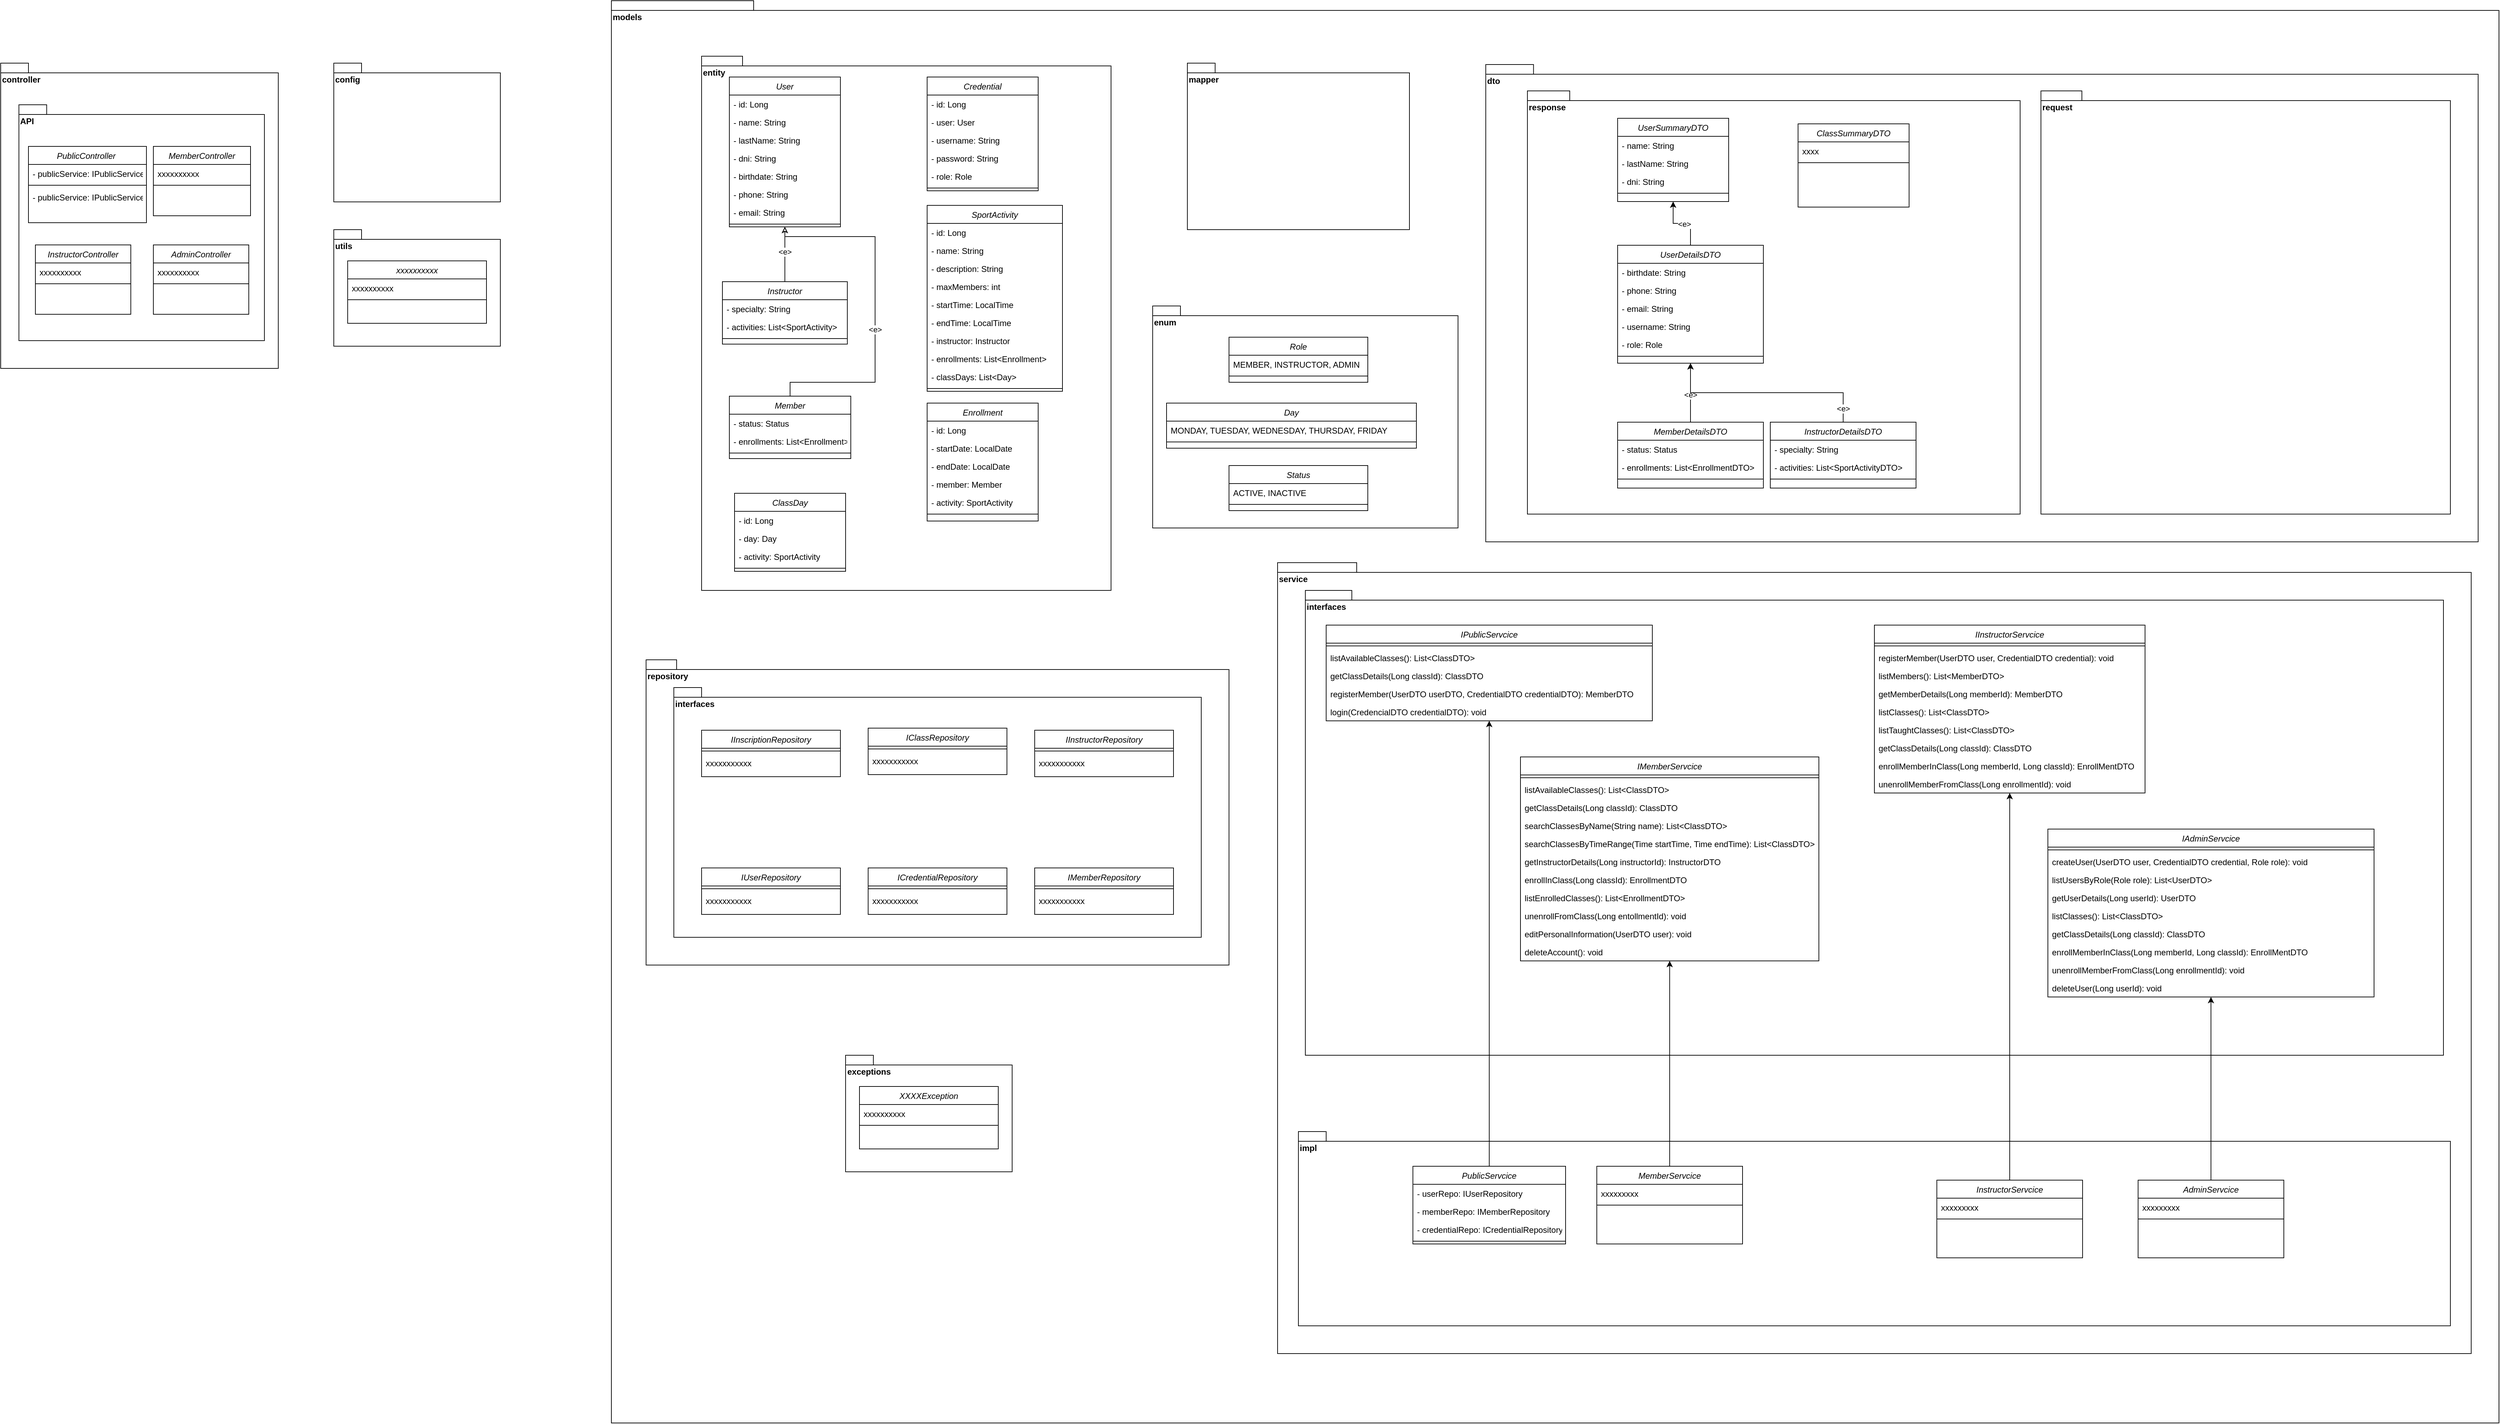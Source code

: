 <mxfile version="26.2.15">
  <diagram name="Página-1" id="p460b9YzsI_U2nG9TR7R">
    <mxGraphModel dx="4593" dy="1929" grid="1" gridSize="10" guides="1" tooltips="1" connect="1" arrows="1" fold="1" page="0" pageScale="1" pageWidth="827" pageHeight="1169" math="0" shadow="0">
      <root>
        <mxCell id="0" />
        <mxCell id="1" parent="0" />
        <mxCell id="_upFBxKR6f7IGh7Ch78z-1" value="controller" style="shape=folder;fontStyle=1;spacingTop=10;tabWidth=40;tabHeight=14;tabPosition=left;html=1;whiteSpace=wrap;align=left;verticalAlign=top;rounded=0;" parent="1" vertex="1">
          <mxGeometry x="-1720" y="-240" width="400" height="440" as="geometry" />
        </mxCell>
        <mxCell id="_upFBxKR6f7IGh7Ch78z-163" value="API" style="shape=folder;fontStyle=1;spacingTop=10;tabWidth=40;tabHeight=14;tabPosition=left;html=1;whiteSpace=wrap;align=left;verticalAlign=top;rounded=0;" parent="1" vertex="1">
          <mxGeometry x="-1693.75" y="-180" width="353.75" height="340" as="geometry" />
        </mxCell>
        <mxCell id="_upFBxKR6f7IGh7Ch78z-2" value="PublicController " style="swimlane;fontStyle=2;align=center;verticalAlign=top;childLayout=stackLayout;horizontal=1;startSize=26;horizontalStack=0;resizeParent=1;resizeLast=0;collapsible=1;marginBottom=0;rounded=0;shadow=0;strokeWidth=1;" parent="1" vertex="1">
          <mxGeometry x="-1680" y="-120" width="170" height="110" as="geometry">
            <mxRectangle x="230" y="140" width="160" height="26" as="alternateBounds" />
          </mxGeometry>
        </mxCell>
        <mxCell id="_upFBxKR6f7IGh7Ch78z-3" value="- publicService: IPublicService" style="text;align=left;verticalAlign=top;spacingLeft=4;spacingRight=4;overflow=hidden;rotatable=0;points=[[0,0.5],[1,0.5]];portConstraint=eastwest;rounded=0;" parent="_upFBxKR6f7IGh7Ch78z-2" vertex="1">
          <mxGeometry y="26" width="170" height="26" as="geometry" />
        </mxCell>
        <mxCell id="_upFBxKR6f7IGh7Ch78z-4" value="" style="line;html=1;strokeWidth=1;align=left;verticalAlign=middle;spacingTop=-1;spacingLeft=3;spacingRight=3;rotatable=0;labelPosition=right;points=[];portConstraint=eastwest;rounded=0;" parent="_upFBxKR6f7IGh7Ch78z-2" vertex="1">
          <mxGeometry y="52" width="170" height="8" as="geometry" />
        </mxCell>
        <mxCell id="d76XzxfHICl--C4j3NWJ-72" value="- publicService: IPublicService" style="text;align=left;verticalAlign=top;spacingLeft=4;spacingRight=4;overflow=hidden;rotatable=0;points=[[0,0.5],[1,0.5]];portConstraint=eastwest;rounded=0;" parent="_upFBxKR6f7IGh7Ch78z-2" vertex="1">
          <mxGeometry y="60" width="170" height="26" as="geometry" />
        </mxCell>
        <mxCell id="_upFBxKR6f7IGh7Ch78z-10" value="MemberController" style="swimlane;fontStyle=2;align=center;verticalAlign=top;childLayout=stackLayout;horizontal=1;startSize=26;horizontalStack=0;resizeParent=1;resizeLast=0;collapsible=1;marginBottom=0;rounded=0;shadow=0;strokeWidth=1;" parent="1" vertex="1">
          <mxGeometry x="-1500" y="-120" width="140" height="100" as="geometry">
            <mxRectangle x="230" y="140" width="160" height="26" as="alternateBounds" />
          </mxGeometry>
        </mxCell>
        <mxCell id="_upFBxKR6f7IGh7Ch78z-11" value="xxxxxxxxxx" style="text;align=left;verticalAlign=top;spacingLeft=4;spacingRight=4;overflow=hidden;rotatable=0;points=[[0,0.5],[1,0.5]];portConstraint=eastwest;rounded=0;" parent="_upFBxKR6f7IGh7Ch78z-10" vertex="1">
          <mxGeometry y="26" width="140" height="26" as="geometry" />
        </mxCell>
        <mxCell id="_upFBxKR6f7IGh7Ch78z-12" value="" style="line;html=1;strokeWidth=1;align=left;verticalAlign=middle;spacingTop=-1;spacingLeft=3;spacingRight=3;rotatable=0;labelPosition=right;points=[];portConstraint=eastwest;rounded=0;" parent="_upFBxKR6f7IGh7Ch78z-10" vertex="1">
          <mxGeometry y="52" width="140" height="8" as="geometry" />
        </mxCell>
        <mxCell id="_upFBxKR6f7IGh7Ch78z-24" value="models" style="shape=folder;fontStyle=1;spacingTop=10;tabWidth=40;tabHeight=14;tabPosition=left;html=1;whiteSpace=wrap;align=left;verticalAlign=top;rounded=0;" parent="1" vertex="1">
          <mxGeometry x="-840" y="-330" width="2720" height="2050" as="geometry" />
        </mxCell>
        <mxCell id="_upFBxKR6f7IGh7Ch78z-25" value="repository" style="shape=folder;fontStyle=1;spacingTop=10;tabWidth=40;tabHeight=14;tabPosition=left;html=1;whiteSpace=wrap;align=left;verticalAlign=top;rounded=0;" parent="1" vertex="1">
          <mxGeometry x="-790" y="620" width="840" height="440" as="geometry" />
        </mxCell>
        <mxCell id="_upFBxKR6f7IGh7Ch78z-27" value="interfaces" style="shape=folder;fontStyle=1;spacingTop=10;tabWidth=40;tabHeight=14;tabPosition=left;html=1;whiteSpace=wrap;align=left;verticalAlign=top;rounded=0;" parent="1" vertex="1">
          <mxGeometry x="-750" y="660" width="760" height="360" as="geometry" />
        </mxCell>
        <mxCell id="_upFBxKR6f7IGh7Ch78z-28" value="entity" style="shape=folder;fontStyle=1;spacingTop=10;tabWidth=40;tabHeight=14;tabPosition=left;html=1;whiteSpace=wrap;align=left;verticalAlign=top;labelPosition=center;verticalLabelPosition=middle;rounded=0;" parent="1" vertex="1">
          <mxGeometry x="-710" y="-250" width="590" height="770" as="geometry" />
        </mxCell>
        <mxCell id="yQXCiNEcL0nG3SJzV9La-7" style="edgeStyle=orthogonalEdgeStyle;rounded=0;orthogonalLoop=1;jettySize=auto;html=1;exitX=0.5;exitY=1;exitDx=0;exitDy=0;entryX=0.5;entryY=0;entryDx=0;entryDy=0;startArrow=classic;startFill=0;endArrow=none;" parent="1" source="_upFBxKR6f7IGh7Ch78z-29" target="_upFBxKR6f7IGh7Ch78z-41" edge="1">
          <mxGeometry relative="1" as="geometry" />
        </mxCell>
        <mxCell id="yQXCiNEcL0nG3SJzV9La-8" value="&amp;lt;e&amp;gt;" style="edgeLabel;html=1;align=center;verticalAlign=middle;resizable=0;points=[];" parent="yQXCiNEcL0nG3SJzV9La-7" vertex="1" connectable="0">
          <mxGeometry x="-0.088" relative="1" as="geometry">
            <mxPoint as="offset" />
          </mxGeometry>
        </mxCell>
        <mxCell id="yQXCiNEcL0nG3SJzV9La-9" style="edgeStyle=orthogonalEdgeStyle;rounded=0;orthogonalLoop=1;jettySize=auto;html=1;exitX=0.5;exitY=1;exitDx=0;exitDy=0;entryX=0.5;entryY=0;entryDx=0;entryDy=0;startArrow=classic;startFill=0;endArrow=none;" parent="1" source="_upFBxKR6f7IGh7Ch78z-29" target="_upFBxKR6f7IGh7Ch78z-34" edge="1">
          <mxGeometry relative="1" as="geometry">
            <Array as="points">
              <mxPoint x="-590" y="10" />
              <mxPoint x="-460" y="10" />
              <mxPoint x="-460" y="220" />
              <mxPoint x="-582" y="220" />
            </Array>
          </mxGeometry>
        </mxCell>
        <mxCell id="yQXCiNEcL0nG3SJzV9La-10" value="&amp;lt;e&amp;gt;" style="edgeLabel;html=1;align=center;verticalAlign=middle;resizable=0;points=[];" parent="yQXCiNEcL0nG3SJzV9La-9" vertex="1" connectable="0">
          <mxGeometry x="0.119" relative="1" as="geometry">
            <mxPoint as="offset" />
          </mxGeometry>
        </mxCell>
        <mxCell id="_upFBxKR6f7IGh7Ch78z-29" value="User" style="swimlane;fontStyle=2;align=center;verticalAlign=top;childLayout=stackLayout;horizontal=1;startSize=26;horizontalStack=0;resizeParent=1;resizeLast=0;collapsible=1;marginBottom=0;rounded=0;shadow=0;strokeWidth=1;" parent="1" vertex="1">
          <mxGeometry x="-670" y="-220" width="160" height="216" as="geometry">
            <mxRectangle x="230" y="140" width="160" height="26" as="alternateBounds" />
          </mxGeometry>
        </mxCell>
        <mxCell id="_upFBxKR6f7IGh7Ch78z-30" value="- id: Long" style="text;align=left;verticalAlign=top;spacingLeft=4;spacingRight=4;overflow=hidden;rotatable=0;points=[[0,0.5],[1,0.5]];portConstraint=eastwest;rounded=0;shadow=0;html=0;" parent="_upFBxKR6f7IGh7Ch78z-29" vertex="1">
          <mxGeometry y="26" width="160" height="26" as="geometry" />
        </mxCell>
        <mxCell id="_upFBxKR6f7IGh7Ch78z-132" value="- name: String" style="text;align=left;verticalAlign=top;spacingLeft=4;spacingRight=4;overflow=hidden;rotatable=0;points=[[0,0.5],[1,0.5]];portConstraint=eastwest;rounded=0;shadow=0;html=0;" parent="_upFBxKR6f7IGh7Ch78z-29" vertex="1">
          <mxGeometry y="52" width="160" height="26" as="geometry" />
        </mxCell>
        <mxCell id="_upFBxKR6f7IGh7Ch78z-133" value="- lastName: String" style="text;align=left;verticalAlign=top;spacingLeft=4;spacingRight=4;overflow=hidden;rotatable=0;points=[[0,0.5],[1,0.5]];portConstraint=eastwest;rounded=0;shadow=0;html=0;" parent="_upFBxKR6f7IGh7Ch78z-29" vertex="1">
          <mxGeometry y="78" width="160" height="26" as="geometry" />
        </mxCell>
        <mxCell id="_upFBxKR6f7IGh7Ch78z-134" value="- dni: String" style="text;align=left;verticalAlign=top;spacingLeft=4;spacingRight=4;overflow=hidden;rotatable=0;points=[[0,0.5],[1,0.5]];portConstraint=eastwest;rounded=0;shadow=0;html=0;" parent="_upFBxKR6f7IGh7Ch78z-29" vertex="1">
          <mxGeometry y="104" width="160" height="26" as="geometry" />
        </mxCell>
        <mxCell id="_upFBxKR6f7IGh7Ch78z-135" value="- birthdate: String" style="text;align=left;verticalAlign=top;spacingLeft=4;spacingRight=4;overflow=hidden;rotatable=0;points=[[0,0.5],[1,0.5]];portConstraint=eastwest;rounded=0;shadow=0;html=0;" parent="_upFBxKR6f7IGh7Ch78z-29" vertex="1">
          <mxGeometry y="130" width="160" height="26" as="geometry" />
        </mxCell>
        <mxCell id="_upFBxKR6f7IGh7Ch78z-160" value="- phone: String" style="text;align=left;verticalAlign=top;spacingLeft=4;spacingRight=4;overflow=hidden;rotatable=0;points=[[0,0.5],[1,0.5]];portConstraint=eastwest;rounded=0;shadow=0;html=0;" parent="_upFBxKR6f7IGh7Ch78z-29" vertex="1">
          <mxGeometry y="156" width="160" height="26" as="geometry" />
        </mxCell>
        <mxCell id="_upFBxKR6f7IGh7Ch78z-162" value="- email: String" style="text;align=left;verticalAlign=top;spacingLeft=4;spacingRight=4;overflow=hidden;rotatable=0;points=[[0,0.5],[1,0.5]];portConstraint=eastwest;rounded=0;shadow=0;html=0;" parent="_upFBxKR6f7IGh7Ch78z-29" vertex="1">
          <mxGeometry y="182" width="160" height="26" as="geometry" />
        </mxCell>
        <mxCell id="_upFBxKR6f7IGh7Ch78z-33" value="" style="line;html=1;strokeWidth=1;align=left;verticalAlign=middle;spacingTop=-1;spacingLeft=3;spacingRight=3;rotatable=0;labelPosition=right;points=[];portConstraint=eastwest;rounded=0;" parent="_upFBxKR6f7IGh7Ch78z-29" vertex="1">
          <mxGeometry y="208" width="160" height="8" as="geometry" />
        </mxCell>
        <mxCell id="_upFBxKR6f7IGh7Ch78z-34" value="Member" style="swimlane;fontStyle=2;align=center;verticalAlign=top;childLayout=stackLayout;horizontal=1;startSize=26;horizontalStack=0;resizeParent=1;resizeLast=0;collapsible=1;marginBottom=0;rounded=0;shadow=0;strokeWidth=1;" parent="1" vertex="1">
          <mxGeometry x="-670" y="240" width="175" height="90" as="geometry">
            <mxRectangle x="230" y="140" width="160" height="26" as="alternateBounds" />
          </mxGeometry>
        </mxCell>
        <mxCell id="yQXCiNEcL0nG3SJzV9La-4" value="- status: Status" style="text;align=left;verticalAlign=top;spacingLeft=4;spacingRight=4;overflow=hidden;rotatable=0;points=[[0,0.5],[1,0.5]];portConstraint=eastwest;rounded=0;shadow=0;html=0;" parent="_upFBxKR6f7IGh7Ch78z-34" vertex="1">
          <mxGeometry y="26" width="175" height="26" as="geometry" />
        </mxCell>
        <mxCell id="_upFBxKR6f7IGh7Ch78z-196" value="- enrollments: List&lt;Enrollment&gt;" style="text;align=left;verticalAlign=top;spacingLeft=4;spacingRight=4;overflow=hidden;rotatable=0;points=[[0,0.5],[1,0.5]];portConstraint=eastwest;rounded=0;shadow=0;html=0;" parent="_upFBxKR6f7IGh7Ch78z-34" vertex="1">
          <mxGeometry y="52" width="175" height="26" as="geometry" />
        </mxCell>
        <mxCell id="_upFBxKR6f7IGh7Ch78z-40" value="" style="line;html=1;strokeWidth=1;align=left;verticalAlign=middle;spacingTop=-1;spacingLeft=3;spacingRight=3;rotatable=0;labelPosition=right;points=[];portConstraint=eastwest;rounded=0;" parent="_upFBxKR6f7IGh7Ch78z-34" vertex="1">
          <mxGeometry y="78" width="175" height="8" as="geometry" />
        </mxCell>
        <mxCell id="_upFBxKR6f7IGh7Ch78z-41" value="Instructor" style="swimlane;fontStyle=2;align=center;verticalAlign=top;childLayout=stackLayout;horizontal=1;startSize=26;horizontalStack=0;resizeParent=1;resizeLast=0;collapsible=1;marginBottom=0;rounded=0;shadow=0;strokeWidth=1;" parent="1" vertex="1">
          <mxGeometry x="-680" y="75" width="180" height="90" as="geometry">
            <mxRectangle x="230" y="140" width="160" height="26" as="alternateBounds" />
          </mxGeometry>
        </mxCell>
        <mxCell id="d76XzxfHICl--C4j3NWJ-2" value="- specialty: String" style="text;align=left;verticalAlign=top;spacingLeft=4;spacingRight=4;overflow=hidden;rotatable=0;points=[[0,0.5],[1,0.5]];portConstraint=eastwest;rounded=0;shadow=0;html=0;" parent="_upFBxKR6f7IGh7Ch78z-41" vertex="1">
          <mxGeometry y="26" width="180" height="26" as="geometry" />
        </mxCell>
        <mxCell id="yQXCiNEcL0nG3SJzV9La-6" value="- activities: List&lt;SportActivity&gt;" style="text;align=left;verticalAlign=top;spacingLeft=4;spacingRight=4;overflow=hidden;rotatable=0;points=[[0,0.5],[1,0.5]];portConstraint=eastwest;rounded=0;shadow=0;html=0;" parent="_upFBxKR6f7IGh7Ch78z-41" vertex="1">
          <mxGeometry y="52" width="180" height="26" as="geometry" />
        </mxCell>
        <mxCell id="_upFBxKR6f7IGh7Ch78z-47" value="" style="line;html=1;strokeWidth=1;align=left;verticalAlign=middle;spacingTop=-1;spacingLeft=3;spacingRight=3;rotatable=0;labelPosition=right;points=[];portConstraint=eastwest;rounded=0;" parent="_upFBxKR6f7IGh7Ch78z-41" vertex="1">
          <mxGeometry y="78" width="180" height="8" as="geometry" />
        </mxCell>
        <mxCell id="_upFBxKR6f7IGh7Ch78z-59" value="IMemberRepository" style="swimlane;fontStyle=2;align=center;verticalAlign=top;childLayout=stackLayout;horizontal=1;startSize=26;horizontalStack=0;resizeParent=1;resizeLast=0;collapsible=1;marginBottom=0;rounded=0;shadow=0;strokeWidth=1;" parent="1" vertex="1">
          <mxGeometry x="-230" y="920" width="200" height="67" as="geometry">
            <mxRectangle x="230" y="140" width="160" height="26" as="alternateBounds" />
          </mxGeometry>
        </mxCell>
        <mxCell id="_upFBxKR6f7IGh7Ch78z-60" value="" style="line;html=1;strokeWidth=1;align=left;verticalAlign=middle;spacingTop=-1;spacingLeft=3;spacingRight=3;rotatable=0;labelPosition=right;points=[];portConstraint=eastwest;rounded=0;" parent="_upFBxKR6f7IGh7Ch78z-59" vertex="1">
          <mxGeometry y="26" width="200" height="8" as="geometry" />
        </mxCell>
        <mxCell id="_upFBxKR6f7IGh7Ch78z-61" value="xxxxxxxxxxx" style="text;align=left;verticalAlign=top;spacingLeft=4;spacingRight=4;overflow=hidden;rotatable=0;points=[[0,0.5],[1,0.5]];portConstraint=eastwest;rounded=0;" parent="_upFBxKR6f7IGh7Ch78z-59" vertex="1">
          <mxGeometry y="34" width="200" height="26" as="geometry" />
        </mxCell>
        <mxCell id="_upFBxKR6f7IGh7Ch78z-62" value="IUserRepository" style="swimlane;fontStyle=2;align=center;verticalAlign=top;childLayout=stackLayout;horizontal=1;startSize=26;horizontalStack=0;resizeParent=1;resizeLast=0;collapsible=1;marginBottom=0;rounded=0;shadow=0;strokeWidth=1;" parent="1" vertex="1">
          <mxGeometry x="-710" y="920" width="200" height="67" as="geometry">
            <mxRectangle x="230" y="140" width="160" height="26" as="alternateBounds" />
          </mxGeometry>
        </mxCell>
        <mxCell id="_upFBxKR6f7IGh7Ch78z-63" value="" style="line;html=1;strokeWidth=1;align=left;verticalAlign=middle;spacingTop=-1;spacingLeft=3;spacingRight=3;rotatable=0;labelPosition=right;points=[];portConstraint=eastwest;rounded=0;" parent="_upFBxKR6f7IGh7Ch78z-62" vertex="1">
          <mxGeometry y="26" width="200" height="8" as="geometry" />
        </mxCell>
        <mxCell id="_upFBxKR6f7IGh7Ch78z-64" value="xxxxxxxxxxx" style="text;align=left;verticalAlign=top;spacingLeft=4;spacingRight=4;overflow=hidden;rotatable=0;points=[[0,0.5],[1,0.5]];portConstraint=eastwest;rounded=0;" parent="_upFBxKR6f7IGh7Ch78z-62" vertex="1">
          <mxGeometry y="34" width="200" height="26" as="geometry" />
        </mxCell>
        <mxCell id="_upFBxKR6f7IGh7Ch78z-65" value="ICredentialRepository" style="swimlane;fontStyle=2;align=center;verticalAlign=top;childLayout=stackLayout;horizontal=1;startSize=26;horizontalStack=0;resizeParent=1;resizeLast=0;collapsible=1;marginBottom=0;rounded=0;shadow=0;strokeWidth=1;" parent="1" vertex="1">
          <mxGeometry x="-470" y="920" width="200" height="67" as="geometry">
            <mxRectangle x="230" y="140" width="160" height="26" as="alternateBounds" />
          </mxGeometry>
        </mxCell>
        <mxCell id="_upFBxKR6f7IGh7Ch78z-66" value="" style="line;html=1;strokeWidth=1;align=left;verticalAlign=middle;spacingTop=-1;spacingLeft=3;spacingRight=3;rotatable=0;labelPosition=right;points=[];portConstraint=eastwest;rounded=0;" parent="_upFBxKR6f7IGh7Ch78z-65" vertex="1">
          <mxGeometry y="26" width="200" height="8" as="geometry" />
        </mxCell>
        <mxCell id="_upFBxKR6f7IGh7Ch78z-67" value="xxxxxxxxxxx" style="text;align=left;verticalAlign=top;spacingLeft=4;spacingRight=4;overflow=hidden;rotatable=0;points=[[0,0.5],[1,0.5]];portConstraint=eastwest;rounded=0;" parent="_upFBxKR6f7IGh7Ch78z-65" vertex="1">
          <mxGeometry y="34" width="200" height="26" as="geometry" />
        </mxCell>
        <mxCell id="_upFBxKR6f7IGh7Ch78z-79" value="service" style="shape=folder;fontStyle=1;spacingTop=10;tabWidth=40;tabHeight=14;tabPosition=left;html=1;whiteSpace=wrap;align=left;verticalAlign=top;rounded=0;" parent="1" vertex="1">
          <mxGeometry x="120" y="480" width="1720" height="1140" as="geometry" />
        </mxCell>
        <mxCell id="_upFBxKR6f7IGh7Ch78z-81" value="interfaces" style="shape=folder;fontStyle=1;spacingTop=10;tabWidth=40;tabHeight=14;tabPosition=left;html=1;whiteSpace=wrap;align=left;verticalAlign=top;rounded=0;" parent="1" vertex="1">
          <mxGeometry x="160" y="520" width="1640" height="670" as="geometry" />
        </mxCell>
        <mxCell id="_upFBxKR6f7IGh7Ch78z-98" value="IMemberServcice" style="swimlane;fontStyle=2;align=center;verticalAlign=top;childLayout=stackLayout;horizontal=1;startSize=26;horizontalStack=0;resizeParent=1;resizeLast=0;collapsible=1;marginBottom=0;rounded=0;shadow=0;strokeWidth=1;" parent="1" vertex="1">
          <mxGeometry x="470" y="760" width="430" height="294" as="geometry">
            <mxRectangle x="230" y="140" width="160" height="26" as="alternateBounds" />
          </mxGeometry>
        </mxCell>
        <mxCell id="_upFBxKR6f7IGh7Ch78z-99" value="" style="line;html=1;strokeWidth=1;align=left;verticalAlign=middle;spacingTop=-1;spacingLeft=3;spacingRight=3;rotatable=0;labelPosition=right;points=[];portConstraint=eastwest;rounded=0;" parent="_upFBxKR6f7IGh7Ch78z-98" vertex="1">
          <mxGeometry y="26" width="430" height="8" as="geometry" />
        </mxCell>
        <mxCell id="_upFBxKR6f7IGh7Ch78z-100" value="listAvailableClasses(): List&lt;ClassDTO&gt;" style="text;align=left;verticalAlign=top;spacingLeft=4;spacingRight=4;overflow=hidden;rotatable=0;points=[[0,0.5],[1,0.5]];portConstraint=eastwest;rounded=0;" parent="_upFBxKR6f7IGh7Ch78z-98" vertex="1">
          <mxGeometry y="34" width="430" height="26" as="geometry" />
        </mxCell>
        <mxCell id="d76XzxfHICl--C4j3NWJ-11" value="getClassDetails(Long classId): ClassDTO" style="text;align=left;verticalAlign=top;spacingLeft=4;spacingRight=4;overflow=hidden;rotatable=0;points=[[0,0.5],[1,0.5]];portConstraint=eastwest;rounded=0;" parent="_upFBxKR6f7IGh7Ch78z-98" vertex="1">
          <mxGeometry y="60" width="430" height="26" as="geometry" />
        </mxCell>
        <mxCell id="d76XzxfHICl--C4j3NWJ-12" value="searchClassesByName(String name): List&lt;ClassDTO&gt;" style="text;align=left;verticalAlign=top;spacingLeft=4;spacingRight=4;overflow=hidden;rotatable=0;points=[[0,0.5],[1,0.5]];portConstraint=eastwest;rounded=0;" parent="_upFBxKR6f7IGh7Ch78z-98" vertex="1">
          <mxGeometry y="86" width="430" height="26" as="geometry" />
        </mxCell>
        <mxCell id="d76XzxfHICl--C4j3NWJ-13" value="searchClassesByTimeRange(Time startTime, Time endTime): List&lt;ClassDTO&gt;" style="text;align=left;verticalAlign=top;spacingLeft=4;spacingRight=4;overflow=hidden;rotatable=0;points=[[0,0.5],[1,0.5]];portConstraint=eastwest;rounded=0;" parent="_upFBxKR6f7IGh7Ch78z-98" vertex="1">
          <mxGeometry y="112" width="430" height="26" as="geometry" />
        </mxCell>
        <mxCell id="d76XzxfHICl--C4j3NWJ-14" value="getInstructorDetails(Long instructorId): InstructorDTO" style="text;align=left;verticalAlign=top;spacingLeft=4;spacingRight=4;overflow=hidden;rotatable=0;points=[[0,0.5],[1,0.5]];portConstraint=eastwest;rounded=0;" parent="_upFBxKR6f7IGh7Ch78z-98" vertex="1">
          <mxGeometry y="138" width="430" height="26" as="geometry" />
        </mxCell>
        <mxCell id="d76XzxfHICl--C4j3NWJ-15" value="enrollInClass(Long classId): EnrollmentDTO" style="text;align=left;verticalAlign=top;spacingLeft=4;spacingRight=4;overflow=hidden;rotatable=0;points=[[0,0.5],[1,0.5]];portConstraint=eastwest;rounded=0;" parent="_upFBxKR6f7IGh7Ch78z-98" vertex="1">
          <mxGeometry y="164" width="430" height="26" as="geometry" />
        </mxCell>
        <mxCell id="d76XzxfHICl--C4j3NWJ-16" value="listEnrolledClasses(): List&lt;EnrollmentDTO&gt;" style="text;align=left;verticalAlign=top;spacingLeft=4;spacingRight=4;overflow=hidden;rotatable=0;points=[[0,0.5],[1,0.5]];portConstraint=eastwest;rounded=0;" parent="_upFBxKR6f7IGh7Ch78z-98" vertex="1">
          <mxGeometry y="190" width="430" height="26" as="geometry" />
        </mxCell>
        <mxCell id="d76XzxfHICl--C4j3NWJ-17" value="unenrollFromClass(Long entollmentId): void" style="text;align=left;verticalAlign=top;spacingLeft=4;spacingRight=4;overflow=hidden;rotatable=0;points=[[0,0.5],[1,0.5]];portConstraint=eastwest;rounded=0;" parent="_upFBxKR6f7IGh7Ch78z-98" vertex="1">
          <mxGeometry y="216" width="430" height="26" as="geometry" />
        </mxCell>
        <mxCell id="d76XzxfHICl--C4j3NWJ-18" value="editPersonalInformation(UserDTO user): void" style="text;align=left;verticalAlign=top;spacingLeft=4;spacingRight=4;overflow=hidden;rotatable=0;points=[[0,0.5],[1,0.5]];portConstraint=eastwest;rounded=0;" parent="_upFBxKR6f7IGh7Ch78z-98" vertex="1">
          <mxGeometry y="242" width="430" height="26" as="geometry" />
        </mxCell>
        <mxCell id="d76XzxfHICl--C4j3NWJ-19" value="deleteAccount(): void" style="text;align=left;verticalAlign=top;spacingLeft=4;spacingRight=4;overflow=hidden;rotatable=0;points=[[0,0.5],[1,0.5]];portConstraint=eastwest;rounded=0;" parent="_upFBxKR6f7IGh7Ch78z-98" vertex="1">
          <mxGeometry y="268" width="430" height="26" as="geometry" />
        </mxCell>
        <mxCell id="_upFBxKR6f7IGh7Ch78z-108" value="exceptions" style="shape=folder;fontStyle=1;spacingTop=10;tabWidth=40;tabHeight=14;tabPosition=left;html=1;whiteSpace=wrap;align=left;verticalAlign=top;rounded=0;" parent="1" vertex="1">
          <mxGeometry x="-502.5" y="1190" width="240" height="168" as="geometry" />
        </mxCell>
        <mxCell id="_upFBxKR6f7IGh7Ch78z-109" value="XXXXException" style="swimlane;fontStyle=2;align=center;verticalAlign=top;childLayout=stackLayout;horizontal=1;startSize=26;horizontalStack=0;resizeParent=1;resizeLast=0;collapsible=1;marginBottom=0;rounded=0;shadow=0;strokeWidth=1;" parent="1" vertex="1">
          <mxGeometry x="-482.5" y="1235" width="200" height="90" as="geometry">
            <mxRectangle x="230" y="140" width="160" height="26" as="alternateBounds" />
          </mxGeometry>
        </mxCell>
        <mxCell id="_upFBxKR6f7IGh7Ch78z-110" value="xxxxxxxxxx" style="text;align=left;verticalAlign=top;spacingLeft=4;spacingRight=4;overflow=hidden;rotatable=0;points=[[0,0.5],[1,0.5]];portConstraint=eastwest;rounded=0;" parent="_upFBxKR6f7IGh7Ch78z-109" vertex="1">
          <mxGeometry y="26" width="200" height="26" as="geometry" />
        </mxCell>
        <mxCell id="_upFBxKR6f7IGh7Ch78z-111" value="" style="line;html=1;strokeWidth=1;align=left;verticalAlign=middle;spacingTop=-1;spacingLeft=3;spacingRight=3;rotatable=0;labelPosition=right;points=[];portConstraint=eastwest;rounded=0;" parent="_upFBxKR6f7IGh7Ch78z-109" vertex="1">
          <mxGeometry y="52" width="200" height="8" as="geometry" />
        </mxCell>
        <mxCell id="_upFBxKR6f7IGh7Ch78z-112" value="utils" style="shape=folder;fontStyle=1;spacingTop=10;tabWidth=40;tabHeight=14;tabPosition=left;html=1;whiteSpace=wrap;align=left;verticalAlign=top;rounded=0;" parent="1" vertex="1">
          <mxGeometry x="-1240" width="240" height="168" as="geometry" />
        </mxCell>
        <mxCell id="_upFBxKR6f7IGh7Ch78z-113" value="xxxxxxxxxx" style="swimlane;fontStyle=2;align=center;verticalAlign=top;childLayout=stackLayout;horizontal=1;startSize=26;horizontalStack=0;resizeParent=1;resizeLast=0;collapsible=1;marginBottom=0;rounded=0;shadow=0;strokeWidth=1;" parent="1" vertex="1">
          <mxGeometry x="-1220" y="45" width="200" height="90" as="geometry">
            <mxRectangle x="230" y="140" width="160" height="26" as="alternateBounds" />
          </mxGeometry>
        </mxCell>
        <mxCell id="_upFBxKR6f7IGh7Ch78z-114" value="xxxxxxxxxx" style="text;align=left;verticalAlign=top;spacingLeft=4;spacingRight=4;overflow=hidden;rotatable=0;points=[[0,0.5],[1,0.5]];portConstraint=eastwest;rounded=0;" parent="_upFBxKR6f7IGh7Ch78z-113" vertex="1">
          <mxGeometry y="26" width="200" height="26" as="geometry" />
        </mxCell>
        <mxCell id="_upFBxKR6f7IGh7Ch78z-115" value="" style="line;html=1;strokeWidth=1;align=left;verticalAlign=middle;spacingTop=-1;spacingLeft=3;spacingRight=3;rotatable=0;labelPosition=right;points=[];portConstraint=eastwest;rounded=0;" parent="_upFBxKR6f7IGh7Ch78z-113" vertex="1">
          <mxGeometry y="52" width="200" height="8" as="geometry" />
        </mxCell>
        <mxCell id="_upFBxKR6f7IGh7Ch78z-126" value="SportActivity" style="swimlane;fontStyle=2;align=center;verticalAlign=top;childLayout=stackLayout;horizontal=1;startSize=26;horizontalStack=0;resizeParent=1;resizeLast=0;collapsible=1;marginBottom=0;rounded=0;shadow=0;strokeWidth=1;" parent="1" vertex="1">
          <mxGeometry x="-385" y="-35" width="195" height="268" as="geometry">
            <mxRectangle x="230" y="140" width="160" height="26" as="alternateBounds" />
          </mxGeometry>
        </mxCell>
        <mxCell id="_upFBxKR6f7IGh7Ch78z-127" value="- id: Long" style="text;align=left;verticalAlign=top;spacingLeft=4;spacingRight=4;overflow=hidden;rotatable=0;points=[[0,0.5],[1,0.5]];portConstraint=eastwest;rounded=0;shadow=0;html=0;" parent="_upFBxKR6f7IGh7Ch78z-126" vertex="1">
          <mxGeometry y="26" width="195" height="26" as="geometry" />
        </mxCell>
        <mxCell id="_upFBxKR6f7IGh7Ch78z-207" value="- name: String" style="text;align=left;verticalAlign=top;spacingLeft=4;spacingRight=4;overflow=hidden;rotatable=0;points=[[0,0.5],[1,0.5]];portConstraint=eastwest;rounded=0;shadow=0;html=0;" parent="_upFBxKR6f7IGh7Ch78z-126" vertex="1">
          <mxGeometry y="52" width="195" height="26" as="geometry" />
        </mxCell>
        <mxCell id="_upFBxKR6f7IGh7Ch78z-209" value="- description: String" style="text;align=left;verticalAlign=top;spacingLeft=4;spacingRight=4;overflow=hidden;rotatable=0;points=[[0,0.5],[1,0.5]];portConstraint=eastwest;rounded=0;shadow=0;html=0;" parent="_upFBxKR6f7IGh7Ch78z-126" vertex="1">
          <mxGeometry y="78" width="195" height="26" as="geometry" />
        </mxCell>
        <mxCell id="d76XzxfHICl--C4j3NWJ-93" value="- maxMembers: int" style="text;align=left;verticalAlign=top;spacingLeft=4;spacingRight=4;overflow=hidden;rotatable=0;points=[[0,0.5],[1,0.5]];portConstraint=eastwest;rounded=0;shadow=0;html=0;" parent="_upFBxKR6f7IGh7Ch78z-126" vertex="1">
          <mxGeometry y="104" width="195" height="26" as="geometry" />
        </mxCell>
        <mxCell id="d76XzxfHICl--C4j3NWJ-94" value="- startTime: LocalTime" style="text;align=left;verticalAlign=top;spacingLeft=4;spacingRight=4;overflow=hidden;rotatable=0;points=[[0,0.5],[1,0.5]];portConstraint=eastwest;rounded=0;shadow=0;html=0;" parent="_upFBxKR6f7IGh7Ch78z-126" vertex="1">
          <mxGeometry y="130" width="195" height="26" as="geometry" />
        </mxCell>
        <mxCell id="d76XzxfHICl--C4j3NWJ-95" value="- endTime: LocalTime" style="text;align=left;verticalAlign=top;spacingLeft=4;spacingRight=4;overflow=hidden;rotatable=0;points=[[0,0.5],[1,0.5]];portConstraint=eastwest;rounded=0;shadow=0;html=0;" parent="_upFBxKR6f7IGh7Ch78z-126" vertex="1">
          <mxGeometry y="156" width="195" height="26" as="geometry" />
        </mxCell>
        <mxCell id="_upFBxKR6f7IGh7Ch78z-208" value="- instructor: Instructor" style="text;align=left;verticalAlign=top;spacingLeft=4;spacingRight=4;overflow=hidden;rotatable=0;points=[[0,0.5],[1,0.5]];portConstraint=eastwest;rounded=0;shadow=0;html=0;" parent="_upFBxKR6f7IGh7Ch78z-126" vertex="1">
          <mxGeometry y="182" width="195" height="26" as="geometry" />
        </mxCell>
        <mxCell id="d76XzxfHICl--C4j3NWJ-97" value="- enrollments: List&lt;Enrollment&gt;" style="text;align=left;verticalAlign=top;spacingLeft=4;spacingRight=4;overflow=hidden;rotatable=0;points=[[0,0.5],[1,0.5]];portConstraint=eastwest;rounded=0;shadow=0;html=0;" parent="_upFBxKR6f7IGh7Ch78z-126" vertex="1">
          <mxGeometry y="208" width="195" height="26" as="geometry" />
        </mxCell>
        <mxCell id="d76XzxfHICl--C4j3NWJ-96" value="- classDays: List&lt;Day&gt;" style="text;align=left;verticalAlign=top;spacingLeft=4;spacingRight=4;overflow=hidden;rotatable=0;points=[[0,0.5],[1,0.5]];portConstraint=eastwest;rounded=0;shadow=0;html=0;" parent="_upFBxKR6f7IGh7Ch78z-126" vertex="1">
          <mxGeometry y="234" width="195" height="26" as="geometry" />
        </mxCell>
        <mxCell id="_upFBxKR6f7IGh7Ch78z-128" value="" style="line;html=1;strokeWidth=1;align=left;verticalAlign=middle;spacingTop=-1;spacingLeft=3;spacingRight=3;rotatable=0;labelPosition=right;points=[];portConstraint=eastwest;rounded=0;" parent="_upFBxKR6f7IGh7Ch78z-126" vertex="1">
          <mxGeometry y="260" width="195" height="8" as="geometry" />
        </mxCell>
        <mxCell id="_upFBxKR6f7IGh7Ch78z-139" value="Enrollment" style="swimlane;fontStyle=2;align=center;verticalAlign=top;childLayout=stackLayout;horizontal=1;startSize=26;horizontalStack=0;resizeParent=1;resizeLast=0;collapsible=1;marginBottom=0;rounded=0;shadow=0;strokeWidth=1;" parent="1" vertex="1">
          <mxGeometry x="-385" y="250" width="160" height="170" as="geometry">
            <mxRectangle x="230" y="140" width="160" height="26" as="alternateBounds" />
          </mxGeometry>
        </mxCell>
        <mxCell id="_upFBxKR6f7IGh7Ch78z-140" value="- id: Long" style="text;align=left;verticalAlign=top;spacingLeft=4;spacingRight=4;overflow=hidden;rotatable=0;points=[[0,0.5],[1,0.5]];portConstraint=eastwest;rounded=0;shadow=0;html=0;" parent="_upFBxKR6f7IGh7Ch78z-139" vertex="1">
          <mxGeometry y="26" width="160" height="26" as="geometry" />
        </mxCell>
        <mxCell id="d76XzxfHICl--C4j3NWJ-98" value="- startDate: LocalDate" style="text;align=left;verticalAlign=top;spacingLeft=4;spacingRight=4;overflow=hidden;rotatable=0;points=[[0,0.5],[1,0.5]];portConstraint=eastwest;rounded=0;shadow=0;html=0;" parent="_upFBxKR6f7IGh7Ch78z-139" vertex="1">
          <mxGeometry y="52" width="160" height="26" as="geometry" />
        </mxCell>
        <mxCell id="d76XzxfHICl--C4j3NWJ-99" value="- endDate: LocalDate" style="text;align=left;verticalAlign=top;spacingLeft=4;spacingRight=4;overflow=hidden;rotatable=0;points=[[0,0.5],[1,0.5]];portConstraint=eastwest;rounded=0;shadow=0;html=0;" parent="_upFBxKR6f7IGh7Ch78z-139" vertex="1">
          <mxGeometry y="78" width="160" height="26" as="geometry" />
        </mxCell>
        <mxCell id="d76XzxfHICl--C4j3NWJ-100" value="- member: Member" style="text;align=left;verticalAlign=top;spacingLeft=4;spacingRight=4;overflow=hidden;rotatable=0;points=[[0,0.5],[1,0.5]];portConstraint=eastwest;rounded=0;shadow=0;html=0;" parent="_upFBxKR6f7IGh7Ch78z-139" vertex="1">
          <mxGeometry y="104" width="160" height="26" as="geometry" />
        </mxCell>
        <mxCell id="d76XzxfHICl--C4j3NWJ-101" value="- activity: SportActivity" style="text;align=left;verticalAlign=top;spacingLeft=4;spacingRight=4;overflow=hidden;rotatable=0;points=[[0,0.5],[1,0.5]];portConstraint=eastwest;rounded=0;shadow=0;html=0;" parent="_upFBxKR6f7IGh7Ch78z-139" vertex="1">
          <mxGeometry y="130" width="160" height="26" as="geometry" />
        </mxCell>
        <mxCell id="_upFBxKR6f7IGh7Ch78z-141" value="" style="line;html=1;strokeWidth=1;align=left;verticalAlign=middle;spacingTop=-1;spacingLeft=3;spacingRight=3;rotatable=0;labelPosition=right;points=[];portConstraint=eastwest;rounded=0;" parent="_upFBxKR6f7IGh7Ch78z-139" vertex="1">
          <mxGeometry y="156" width="160" height="8" as="geometry" />
        </mxCell>
        <mxCell id="_upFBxKR6f7IGh7Ch78z-142" value="Credential" style="swimlane;fontStyle=2;align=center;verticalAlign=top;childLayout=stackLayout;horizontal=1;startSize=26;horizontalStack=0;resizeParent=1;resizeLast=0;collapsible=1;marginBottom=0;rounded=0;shadow=0;strokeWidth=1;" parent="1" vertex="1">
          <mxGeometry x="-385" y="-220" width="160" height="164" as="geometry">
            <mxRectangle x="230" y="140" width="160" height="26" as="alternateBounds" />
          </mxGeometry>
        </mxCell>
        <mxCell id="_upFBxKR6f7IGh7Ch78z-143" value="- id: Long" style="text;align=left;verticalAlign=top;spacingLeft=4;spacingRight=4;overflow=hidden;rotatable=0;points=[[0,0.5],[1,0.5]];portConstraint=eastwest;rounded=0;shadow=0;html=0;" parent="_upFBxKR6f7IGh7Ch78z-142" vertex="1">
          <mxGeometry y="26" width="160" height="26" as="geometry" />
        </mxCell>
        <mxCell id="_upFBxKR6f7IGh7Ch78z-144" value="- user: User" style="text;align=left;verticalAlign=top;spacingLeft=4;spacingRight=4;overflow=hidden;rotatable=0;points=[[0,0.5],[1,0.5]];portConstraint=eastwest;rounded=0;shadow=0;html=0;" parent="_upFBxKR6f7IGh7Ch78z-142" vertex="1">
          <mxGeometry y="52" width="160" height="26" as="geometry" />
        </mxCell>
        <mxCell id="_upFBxKR6f7IGh7Ch78z-145" value="- username: String" style="text;align=left;verticalAlign=top;spacingLeft=4;spacingRight=4;overflow=hidden;rotatable=0;points=[[0,0.5],[1,0.5]];portConstraint=eastwest;rounded=0;shadow=0;html=0;" parent="_upFBxKR6f7IGh7Ch78z-142" vertex="1">
          <mxGeometry y="78" width="160" height="26" as="geometry" />
        </mxCell>
        <mxCell id="_upFBxKR6f7IGh7Ch78z-146" value="- password: String" style="text;align=left;verticalAlign=top;spacingLeft=4;spacingRight=4;overflow=hidden;rotatable=0;points=[[0,0.5],[1,0.5]];portConstraint=eastwest;rounded=0;shadow=0;html=0;" parent="_upFBxKR6f7IGh7Ch78z-142" vertex="1">
          <mxGeometry y="104" width="160" height="26" as="geometry" />
        </mxCell>
        <mxCell id="_upFBxKR6f7IGh7Ch78z-147" value="- role: Role" style="text;align=left;verticalAlign=top;spacingLeft=4;spacingRight=4;overflow=hidden;rotatable=0;points=[[0,0.5],[1,0.5]];portConstraint=eastwest;rounded=0;shadow=0;html=0;" parent="_upFBxKR6f7IGh7Ch78z-142" vertex="1">
          <mxGeometry y="130" width="160" height="26" as="geometry" />
        </mxCell>
        <mxCell id="_upFBxKR6f7IGh7Ch78z-148" value="" style="line;html=1;strokeWidth=1;align=left;verticalAlign=middle;spacingTop=-1;spacingLeft=3;spacingRight=3;rotatable=0;labelPosition=right;points=[];portConstraint=eastwest;rounded=0;" parent="_upFBxKR6f7IGh7Ch78z-142" vertex="1">
          <mxGeometry y="156" width="160" height="8" as="geometry" />
        </mxCell>
        <mxCell id="_upFBxKR6f7IGh7Ch78z-151" value="IInstructorRepository" style="swimlane;fontStyle=2;align=center;verticalAlign=top;childLayout=stackLayout;horizontal=1;startSize=26;horizontalStack=0;resizeParent=1;resizeLast=0;collapsible=1;marginBottom=0;rounded=0;shadow=0;strokeWidth=1;" parent="1" vertex="1">
          <mxGeometry x="-230" y="721.5" width="200" height="67" as="geometry">
            <mxRectangle x="230" y="140" width="160" height="26" as="alternateBounds" />
          </mxGeometry>
        </mxCell>
        <mxCell id="_upFBxKR6f7IGh7Ch78z-152" value="" style="line;html=1;strokeWidth=1;align=left;verticalAlign=middle;spacingTop=-1;spacingLeft=3;spacingRight=3;rotatable=0;labelPosition=right;points=[];portConstraint=eastwest;rounded=0;" parent="_upFBxKR6f7IGh7Ch78z-151" vertex="1">
          <mxGeometry y="26" width="200" height="8" as="geometry" />
        </mxCell>
        <mxCell id="_upFBxKR6f7IGh7Ch78z-153" value="xxxxxxxxxxx" style="text;align=left;verticalAlign=top;spacingLeft=4;spacingRight=4;overflow=hidden;rotatable=0;points=[[0,0.5],[1,0.5]];portConstraint=eastwest;rounded=0;" parent="_upFBxKR6f7IGh7Ch78z-151" vertex="1">
          <mxGeometry y="34" width="200" height="26" as="geometry" />
        </mxCell>
        <mxCell id="_upFBxKR6f7IGh7Ch78z-154" value="IClassRepository" style="swimlane;fontStyle=2;align=center;verticalAlign=top;childLayout=stackLayout;horizontal=1;startSize=26;horizontalStack=0;resizeParent=1;resizeLast=0;collapsible=1;marginBottom=0;rounded=0;shadow=0;strokeWidth=1;" parent="1" vertex="1">
          <mxGeometry x="-470" y="718.5" width="200" height="67" as="geometry">
            <mxRectangle x="230" y="140" width="160" height="26" as="alternateBounds" />
          </mxGeometry>
        </mxCell>
        <mxCell id="_upFBxKR6f7IGh7Ch78z-155" value="" style="line;html=1;strokeWidth=1;align=left;verticalAlign=middle;spacingTop=-1;spacingLeft=3;spacingRight=3;rotatable=0;labelPosition=right;points=[];portConstraint=eastwest;rounded=0;" parent="_upFBxKR6f7IGh7Ch78z-154" vertex="1">
          <mxGeometry y="26" width="200" height="8" as="geometry" />
        </mxCell>
        <mxCell id="_upFBxKR6f7IGh7Ch78z-156" value="xxxxxxxxxxx" style="text;align=left;verticalAlign=top;spacingLeft=4;spacingRight=4;overflow=hidden;rotatable=0;points=[[0,0.5],[1,0.5]];portConstraint=eastwest;rounded=0;" parent="_upFBxKR6f7IGh7Ch78z-154" vertex="1">
          <mxGeometry y="34" width="200" height="26" as="geometry" />
        </mxCell>
        <mxCell id="_upFBxKR6f7IGh7Ch78z-157" value="IInscriptionRepository" style="swimlane;fontStyle=2;align=center;verticalAlign=top;childLayout=stackLayout;horizontal=1;startSize=26;horizontalStack=0;resizeParent=1;resizeLast=0;collapsible=1;marginBottom=0;rounded=0;shadow=0;strokeWidth=1;" parent="1" vertex="1">
          <mxGeometry x="-710" y="721.5" width="200" height="67" as="geometry">
            <mxRectangle x="230" y="140" width="160" height="26" as="alternateBounds" />
          </mxGeometry>
        </mxCell>
        <mxCell id="_upFBxKR6f7IGh7Ch78z-158" value="" style="line;html=1;strokeWidth=1;align=left;verticalAlign=middle;spacingTop=-1;spacingLeft=3;spacingRight=3;rotatable=0;labelPosition=right;points=[];portConstraint=eastwest;rounded=0;" parent="_upFBxKR6f7IGh7Ch78z-157" vertex="1">
          <mxGeometry y="26" width="200" height="8" as="geometry" />
        </mxCell>
        <mxCell id="_upFBxKR6f7IGh7Ch78z-159" value="xxxxxxxxxxx" style="text;align=left;verticalAlign=top;spacingLeft=4;spacingRight=4;overflow=hidden;rotatable=0;points=[[0,0.5],[1,0.5]];portConstraint=eastwest;rounded=0;" parent="_upFBxKR6f7IGh7Ch78z-157" vertex="1">
          <mxGeometry y="34" width="200" height="26" as="geometry" />
        </mxCell>
        <mxCell id="_upFBxKR6f7IGh7Ch78z-164" value="config" style="shape=folder;fontStyle=1;spacingTop=10;tabWidth=40;tabHeight=14;tabPosition=left;html=1;whiteSpace=wrap;align=left;verticalAlign=top;rounded=0;" parent="1" vertex="1">
          <mxGeometry x="-1240" y="-240" width="240" height="200" as="geometry" />
        </mxCell>
        <mxCell id="_upFBxKR6f7IGh7Ch78z-165" value="dto" style="shape=folder;fontStyle=1;spacingTop=10;tabWidth=40;tabHeight=14;tabPosition=left;html=1;whiteSpace=wrap;align=left;verticalAlign=top;rounded=0;" parent="1" vertex="1">
          <mxGeometry x="420" y="-238" width="1430" height="688" as="geometry" />
        </mxCell>
        <mxCell id="_upFBxKR6f7IGh7Ch78z-166" value="mapper" style="shape=folder;fontStyle=1;spacingTop=10;tabWidth=40;tabHeight=14;tabPosition=left;html=1;whiteSpace=wrap;align=left;verticalAlign=top;rounded=0;" parent="1" vertex="1">
          <mxGeometry x="-10" y="-240" width="320" height="240" as="geometry" />
        </mxCell>
        <mxCell id="_upFBxKR6f7IGh7Ch78z-167" value="IPublicServcice" style="swimlane;fontStyle=2;align=center;verticalAlign=top;childLayout=stackLayout;horizontal=1;startSize=26;horizontalStack=0;resizeParent=1;resizeLast=0;collapsible=1;marginBottom=0;rounded=0;shadow=0;strokeWidth=1;" parent="1" vertex="1">
          <mxGeometry x="190" y="570" width="470" height="138" as="geometry">
            <mxRectangle x="230" y="140" width="160" height="26" as="alternateBounds" />
          </mxGeometry>
        </mxCell>
        <mxCell id="_upFBxKR6f7IGh7Ch78z-168" value="" style="line;html=1;strokeWidth=1;align=left;verticalAlign=middle;spacingTop=-1;spacingLeft=3;spacingRight=3;rotatable=0;labelPosition=right;points=[];portConstraint=eastwest;rounded=0;" parent="_upFBxKR6f7IGh7Ch78z-167" vertex="1">
          <mxGeometry y="26" width="470" height="8" as="geometry" />
        </mxCell>
        <mxCell id="_upFBxKR6f7IGh7Ch78z-169" value="listAvailableClasses(): List&lt;ClassDTO&gt;" style="text;align=left;verticalAlign=top;spacingLeft=4;spacingRight=4;overflow=hidden;rotatable=0;points=[[0,0.5],[1,0.5]];portConstraint=eastwest;rounded=0;" parent="_upFBxKR6f7IGh7Ch78z-167" vertex="1">
          <mxGeometry y="34" width="470" height="26" as="geometry" />
        </mxCell>
        <mxCell id="d76XzxfHICl--C4j3NWJ-3" value="getClassDetails(Long classId): ClassDTO" style="text;align=left;verticalAlign=top;spacingLeft=4;spacingRight=4;overflow=hidden;rotatable=0;points=[[0,0.5],[1,0.5]];portConstraint=eastwest;rounded=0;" parent="_upFBxKR6f7IGh7Ch78z-167" vertex="1">
          <mxGeometry y="60" width="470" height="26" as="geometry" />
        </mxCell>
        <mxCell id="d76XzxfHICl--C4j3NWJ-4" value="registerMember(UserDTO userDTO, CredentialDTO credentialDTO): MemberDTO" style="text;align=left;verticalAlign=top;spacingLeft=4;spacingRight=4;overflow=hidden;rotatable=0;points=[[0,0.5],[1,0.5]];portConstraint=eastwest;rounded=0;" parent="_upFBxKR6f7IGh7Ch78z-167" vertex="1">
          <mxGeometry y="86" width="470" height="26" as="geometry" />
        </mxCell>
        <mxCell id="d76XzxfHICl--C4j3NWJ-5" value="login(CredencialDTO credentialDTO): void" style="text;align=left;verticalAlign=top;spacingLeft=4;spacingRight=4;overflow=hidden;rotatable=0;points=[[0,0.5],[1,0.5]];portConstraint=eastwest;rounded=0;" parent="_upFBxKR6f7IGh7Ch78z-167" vertex="1">
          <mxGeometry y="112" width="470" height="26" as="geometry" />
        </mxCell>
        <mxCell id="_upFBxKR6f7IGh7Ch78z-170" value="IInstructorServcice" style="swimlane;fontStyle=2;align=center;verticalAlign=top;childLayout=stackLayout;horizontal=1;startSize=26;horizontalStack=0;resizeParent=1;resizeLast=0;collapsible=1;marginBottom=0;rounded=0;shadow=0;strokeWidth=1;" parent="1" vertex="1">
          <mxGeometry x="980" y="570" width="390" height="242" as="geometry">
            <mxRectangle x="230" y="140" width="160" height="26" as="alternateBounds" />
          </mxGeometry>
        </mxCell>
        <mxCell id="_upFBxKR6f7IGh7Ch78z-171" value="" style="line;html=1;strokeWidth=1;align=left;verticalAlign=middle;spacingTop=-1;spacingLeft=3;spacingRight=3;rotatable=0;labelPosition=right;points=[];portConstraint=eastwest;rounded=0;" parent="_upFBxKR6f7IGh7Ch78z-170" vertex="1">
          <mxGeometry y="26" width="390" height="8" as="geometry" />
        </mxCell>
        <mxCell id="_upFBxKR6f7IGh7Ch78z-172" value="registerMember(UserDTO user, CredentialDTO credential): void" style="text;align=left;verticalAlign=top;spacingLeft=4;spacingRight=4;overflow=hidden;rotatable=0;points=[[0,0.5],[1,0.5]];portConstraint=eastwest;rounded=0;" parent="_upFBxKR6f7IGh7Ch78z-170" vertex="1">
          <mxGeometry y="34" width="390" height="26" as="geometry" />
        </mxCell>
        <mxCell id="d76XzxfHICl--C4j3NWJ-20" value="listMembers(): List&lt;MemberDTO&gt;" style="text;align=left;verticalAlign=top;spacingLeft=4;spacingRight=4;overflow=hidden;rotatable=0;points=[[0,0.5],[1,0.5]];portConstraint=eastwest;rounded=0;" parent="_upFBxKR6f7IGh7Ch78z-170" vertex="1">
          <mxGeometry y="60" width="390" height="26" as="geometry" />
        </mxCell>
        <mxCell id="d76XzxfHICl--C4j3NWJ-22" value="getMemberDetails(Long memberId): MemberDTO" style="text;align=left;verticalAlign=top;spacingLeft=4;spacingRight=4;overflow=hidden;rotatable=0;points=[[0,0.5],[1,0.5]];portConstraint=eastwest;rounded=0;" parent="_upFBxKR6f7IGh7Ch78z-170" vertex="1">
          <mxGeometry y="86" width="390" height="26" as="geometry" />
        </mxCell>
        <mxCell id="d76XzxfHICl--C4j3NWJ-23" value="listClasses(): List&lt;ClassDTO&gt;" style="text;align=left;verticalAlign=top;spacingLeft=4;spacingRight=4;overflow=hidden;rotatable=0;points=[[0,0.5],[1,0.5]];portConstraint=eastwest;rounded=0;" parent="_upFBxKR6f7IGh7Ch78z-170" vertex="1">
          <mxGeometry y="112" width="390" height="26" as="geometry" />
        </mxCell>
        <mxCell id="d76XzxfHICl--C4j3NWJ-24" value="listTaughtClasses(): List&lt;ClassDTO&gt;" style="text;align=left;verticalAlign=top;spacingLeft=4;spacingRight=4;overflow=hidden;rotatable=0;points=[[0,0.5],[1,0.5]];portConstraint=eastwest;rounded=0;" parent="_upFBxKR6f7IGh7Ch78z-170" vertex="1">
          <mxGeometry y="138" width="390" height="26" as="geometry" />
        </mxCell>
        <mxCell id="d76XzxfHICl--C4j3NWJ-25" value="getClassDetails(Long classId): ClassDTO" style="text;align=left;verticalAlign=top;spacingLeft=4;spacingRight=4;overflow=hidden;rotatable=0;points=[[0,0.5],[1,0.5]];portConstraint=eastwest;rounded=0;" parent="_upFBxKR6f7IGh7Ch78z-170" vertex="1">
          <mxGeometry y="164" width="390" height="26" as="geometry" />
        </mxCell>
        <mxCell id="d76XzxfHICl--C4j3NWJ-26" value="enrollMemberInClass(Long memberId, Long classId): EnrollMentDTO" style="text;align=left;verticalAlign=top;spacingLeft=4;spacingRight=4;overflow=hidden;rotatable=0;points=[[0,0.5],[1,0.5]];portConstraint=eastwest;rounded=0;" parent="_upFBxKR6f7IGh7Ch78z-170" vertex="1">
          <mxGeometry y="190" width="390" height="26" as="geometry" />
        </mxCell>
        <mxCell id="d76XzxfHICl--C4j3NWJ-27" value="unenrollMemberFromClass(Long enrollmentId): void" style="text;align=left;verticalAlign=top;spacingLeft=4;spacingRight=4;overflow=hidden;rotatable=0;points=[[0,0.5],[1,0.5]];portConstraint=eastwest;rounded=0;" parent="_upFBxKR6f7IGh7Ch78z-170" vertex="1">
          <mxGeometry y="216" width="390" height="26" as="geometry" />
        </mxCell>
        <mxCell id="_upFBxKR6f7IGh7Ch78z-173" value="IAdminServcice" style="swimlane;fontStyle=2;align=center;verticalAlign=top;childLayout=stackLayout;horizontal=1;startSize=26;horizontalStack=0;resizeParent=1;resizeLast=0;collapsible=1;marginBottom=0;rounded=0;shadow=0;strokeWidth=1;" parent="1" vertex="1">
          <mxGeometry x="1230" y="864" width="470" height="242" as="geometry">
            <mxRectangle x="230" y="140" width="160" height="26" as="alternateBounds" />
          </mxGeometry>
        </mxCell>
        <mxCell id="_upFBxKR6f7IGh7Ch78z-174" value="" style="line;html=1;strokeWidth=1;align=left;verticalAlign=middle;spacingTop=-1;spacingLeft=3;spacingRight=3;rotatable=0;labelPosition=right;points=[];portConstraint=eastwest;rounded=0;" parent="_upFBxKR6f7IGh7Ch78z-173" vertex="1">
          <mxGeometry y="26" width="470" height="8" as="geometry" />
        </mxCell>
        <mxCell id="_upFBxKR6f7IGh7Ch78z-175" value="createUser(UserDTO user, CredentialDTO credential, Role role): void" style="text;align=left;verticalAlign=top;spacingLeft=4;spacingRight=4;overflow=hidden;rotatable=0;points=[[0,0.5],[1,0.5]];portConstraint=eastwest;rounded=0;" parent="_upFBxKR6f7IGh7Ch78z-173" vertex="1">
          <mxGeometry y="34" width="470" height="26" as="geometry" />
        </mxCell>
        <mxCell id="d76XzxfHICl--C4j3NWJ-28" value="listUsersByRole(Role role): List&lt;UserDTO&gt;" style="text;align=left;verticalAlign=top;spacingLeft=4;spacingRight=4;overflow=hidden;rotatable=0;points=[[0,0.5],[1,0.5]];portConstraint=eastwest;rounded=0;" parent="_upFBxKR6f7IGh7Ch78z-173" vertex="1">
          <mxGeometry y="60" width="470" height="26" as="geometry" />
        </mxCell>
        <mxCell id="d76XzxfHICl--C4j3NWJ-29" value="getUserDetails(Long userId): UserDTO" style="text;align=left;verticalAlign=top;spacingLeft=4;spacingRight=4;overflow=hidden;rotatable=0;points=[[0,0.5],[1,0.5]];portConstraint=eastwest;rounded=0;" parent="_upFBxKR6f7IGh7Ch78z-173" vertex="1">
          <mxGeometry y="86" width="470" height="26" as="geometry" />
        </mxCell>
        <mxCell id="d76XzxfHICl--C4j3NWJ-30" value="listClasses(): List&lt;ClassDTO&gt;" style="text;align=left;verticalAlign=top;spacingLeft=4;spacingRight=4;overflow=hidden;rotatable=0;points=[[0,0.5],[1,0.5]];portConstraint=eastwest;rounded=0;" parent="_upFBxKR6f7IGh7Ch78z-173" vertex="1">
          <mxGeometry y="112" width="470" height="26" as="geometry" />
        </mxCell>
        <mxCell id="d76XzxfHICl--C4j3NWJ-31" value="getClassDetails(Long classId): ClassDTO" style="text;align=left;verticalAlign=top;spacingLeft=4;spacingRight=4;overflow=hidden;rotatable=0;points=[[0,0.5],[1,0.5]];portConstraint=eastwest;rounded=0;" parent="_upFBxKR6f7IGh7Ch78z-173" vertex="1">
          <mxGeometry y="138" width="470" height="26" as="geometry" />
        </mxCell>
        <mxCell id="d76XzxfHICl--C4j3NWJ-32" value="enrollMemberInClass(Long memberId, Long classId): EnrollMentDTO" style="text;align=left;verticalAlign=top;spacingLeft=4;spacingRight=4;overflow=hidden;rotatable=0;points=[[0,0.5],[1,0.5]];portConstraint=eastwest;rounded=0;" parent="_upFBxKR6f7IGh7Ch78z-173" vertex="1">
          <mxGeometry y="164" width="470" height="26" as="geometry" />
        </mxCell>
        <mxCell id="d76XzxfHICl--C4j3NWJ-33" value="unenrollMemberFromClass(Long enrollmentId): void" style="text;align=left;verticalAlign=top;spacingLeft=4;spacingRight=4;overflow=hidden;rotatable=0;points=[[0,0.5],[1,0.5]];portConstraint=eastwest;rounded=0;" parent="_upFBxKR6f7IGh7Ch78z-173" vertex="1">
          <mxGeometry y="190" width="470" height="26" as="geometry" />
        </mxCell>
        <mxCell id="d76XzxfHICl--C4j3NWJ-34" value="deleteUser(Long userId): void" style="text;align=left;verticalAlign=top;spacingLeft=4;spacingRight=4;overflow=hidden;rotatable=0;points=[[0,0.5],[1,0.5]];portConstraint=eastwest;rounded=0;" parent="_upFBxKR6f7IGh7Ch78z-173" vertex="1">
          <mxGeometry y="216" width="470" height="26" as="geometry" />
        </mxCell>
        <mxCell id="_upFBxKR6f7IGh7Ch78z-176" value="impl" style="shape=folder;fontStyle=1;spacingTop=10;tabWidth=40;tabHeight=14;tabPosition=left;html=1;whiteSpace=wrap;align=left;verticalAlign=top;rounded=0;" parent="1" vertex="1">
          <mxGeometry x="150" y="1300" width="1660" height="280" as="geometry" />
        </mxCell>
        <mxCell id="d76XzxfHICl--C4j3NWJ-36" style="edgeStyle=orthogonalEdgeStyle;rounded=0;orthogonalLoop=1;jettySize=auto;html=1;exitX=0.5;exitY=0;exitDx=0;exitDy=0;" parent="1" source="_upFBxKR6f7IGh7Ch78z-177" target="_upFBxKR6f7IGh7Ch78z-98" edge="1">
          <mxGeometry relative="1" as="geometry" />
        </mxCell>
        <mxCell id="_upFBxKR6f7IGh7Ch78z-177" value="MemberServcice" style="swimlane;fontStyle=2;align=center;verticalAlign=top;childLayout=stackLayout;horizontal=1;startSize=26;horizontalStack=0;resizeParent=1;resizeLast=0;collapsible=1;marginBottom=0;rounded=0;shadow=0;strokeWidth=1;" parent="1" vertex="1">
          <mxGeometry x="580" y="1350" width="210" height="112" as="geometry">
            <mxRectangle x="230" y="140" width="160" height="26" as="alternateBounds" />
          </mxGeometry>
        </mxCell>
        <mxCell id="_upFBxKR6f7IGh7Ch78z-179" value="xxxxxxxxx" style="text;align=left;verticalAlign=top;spacingLeft=4;spacingRight=4;overflow=hidden;rotatable=0;points=[[0,0.5],[1,0.5]];portConstraint=eastwest;rounded=0;" parent="_upFBxKR6f7IGh7Ch78z-177" vertex="1">
          <mxGeometry y="26" width="210" height="26" as="geometry" />
        </mxCell>
        <mxCell id="_upFBxKR6f7IGh7Ch78z-178" value="" style="line;html=1;strokeWidth=1;align=left;verticalAlign=middle;spacingTop=-1;spacingLeft=3;spacingRight=3;rotatable=0;labelPosition=right;points=[];portConstraint=eastwest;rounded=0;" parent="_upFBxKR6f7IGh7Ch78z-177" vertex="1">
          <mxGeometry y="52" width="210" height="8" as="geometry" />
        </mxCell>
        <mxCell id="d76XzxfHICl--C4j3NWJ-35" style="edgeStyle=orthogonalEdgeStyle;rounded=0;orthogonalLoop=1;jettySize=auto;html=1;exitX=0.5;exitY=0;exitDx=0;exitDy=0;" parent="1" source="_upFBxKR6f7IGh7Ch78z-180" target="_upFBxKR6f7IGh7Ch78z-167" edge="1">
          <mxGeometry relative="1" as="geometry" />
        </mxCell>
        <mxCell id="_upFBxKR6f7IGh7Ch78z-180" value="PublicServcice" style="swimlane;fontStyle=2;align=center;verticalAlign=top;childLayout=stackLayout;horizontal=1;startSize=26;horizontalStack=0;resizeParent=1;resizeLast=0;collapsible=1;marginBottom=0;rounded=0;shadow=0;strokeWidth=1;" parent="1" vertex="1">
          <mxGeometry x="315" y="1350" width="220" height="112" as="geometry">
            <mxRectangle x="230" y="140" width="160" height="26" as="alternateBounds" />
          </mxGeometry>
        </mxCell>
        <mxCell id="_upFBxKR6f7IGh7Ch78z-182" value="- userRepo: IUserRepository" style="text;align=left;verticalAlign=top;spacingLeft=4;spacingRight=4;overflow=hidden;rotatable=0;points=[[0,0.5],[1,0.5]];portConstraint=eastwest;rounded=0;" parent="_upFBxKR6f7IGh7Ch78z-180" vertex="1">
          <mxGeometry y="26" width="220" height="26" as="geometry" />
        </mxCell>
        <mxCell id="d76XzxfHICl--C4j3NWJ-39" value="- memberRepo: IMemberRepository" style="text;align=left;verticalAlign=top;spacingLeft=4;spacingRight=4;overflow=hidden;rotatable=0;points=[[0,0.5],[1,0.5]];portConstraint=eastwest;rounded=0;" parent="_upFBxKR6f7IGh7Ch78z-180" vertex="1">
          <mxGeometry y="52" width="220" height="26" as="geometry" />
        </mxCell>
        <mxCell id="d76XzxfHICl--C4j3NWJ-40" value="- credentialRepo: ICredentialRepository" style="text;align=left;verticalAlign=top;spacingLeft=4;spacingRight=4;overflow=hidden;rotatable=0;points=[[0,0.5],[1,0.5]];portConstraint=eastwest;rounded=0;" parent="_upFBxKR6f7IGh7Ch78z-180" vertex="1">
          <mxGeometry y="78" width="220" height="26" as="geometry" />
        </mxCell>
        <mxCell id="_upFBxKR6f7IGh7Ch78z-181" value="" style="line;html=1;strokeWidth=1;align=left;verticalAlign=middle;spacingTop=-1;spacingLeft=3;spacingRight=3;rotatable=0;labelPosition=right;points=[];portConstraint=eastwest;rounded=0;" parent="_upFBxKR6f7IGh7Ch78z-180" vertex="1">
          <mxGeometry y="104" width="220" height="8" as="geometry" />
        </mxCell>
        <mxCell id="d76XzxfHICl--C4j3NWJ-37" style="edgeStyle=orthogonalEdgeStyle;rounded=0;orthogonalLoop=1;jettySize=auto;html=1;exitX=0.5;exitY=0;exitDx=0;exitDy=0;" parent="1" source="_upFBxKR6f7IGh7Ch78z-183" target="_upFBxKR6f7IGh7Ch78z-170" edge="1">
          <mxGeometry relative="1" as="geometry" />
        </mxCell>
        <mxCell id="_upFBxKR6f7IGh7Ch78z-183" value="InstructorServcice" style="swimlane;fontStyle=2;align=center;verticalAlign=top;childLayout=stackLayout;horizontal=1;startSize=26;horizontalStack=0;resizeParent=1;resizeLast=0;collapsible=1;marginBottom=0;rounded=0;shadow=0;strokeWidth=1;" parent="1" vertex="1">
          <mxGeometry x="1070" y="1370" width="210" height="112" as="geometry">
            <mxRectangle x="230" y="140" width="160" height="26" as="alternateBounds" />
          </mxGeometry>
        </mxCell>
        <mxCell id="_upFBxKR6f7IGh7Ch78z-185" value="xxxxxxxxx" style="text;align=left;verticalAlign=top;spacingLeft=4;spacingRight=4;overflow=hidden;rotatable=0;points=[[0,0.5],[1,0.5]];portConstraint=eastwest;rounded=0;" parent="_upFBxKR6f7IGh7Ch78z-183" vertex="1">
          <mxGeometry y="26" width="210" height="26" as="geometry" />
        </mxCell>
        <mxCell id="_upFBxKR6f7IGh7Ch78z-184" value="" style="line;html=1;strokeWidth=1;align=left;verticalAlign=middle;spacingTop=-1;spacingLeft=3;spacingRight=3;rotatable=0;labelPosition=right;points=[];portConstraint=eastwest;rounded=0;" parent="_upFBxKR6f7IGh7Ch78z-183" vertex="1">
          <mxGeometry y="52" width="210" height="8" as="geometry" />
        </mxCell>
        <mxCell id="d76XzxfHICl--C4j3NWJ-38" style="edgeStyle=orthogonalEdgeStyle;rounded=0;orthogonalLoop=1;jettySize=auto;html=1;exitX=0.5;exitY=0;exitDx=0;exitDy=0;" parent="1" source="_upFBxKR6f7IGh7Ch78z-186" target="_upFBxKR6f7IGh7Ch78z-173" edge="1">
          <mxGeometry relative="1" as="geometry" />
        </mxCell>
        <mxCell id="_upFBxKR6f7IGh7Ch78z-186" value="AdminServcice" style="swimlane;fontStyle=2;align=center;verticalAlign=top;childLayout=stackLayout;horizontal=1;startSize=26;horizontalStack=0;resizeParent=1;resizeLast=0;collapsible=1;marginBottom=0;rounded=0;shadow=0;strokeWidth=1;" parent="1" vertex="1">
          <mxGeometry x="1360" y="1370" width="210" height="112" as="geometry">
            <mxRectangle x="230" y="140" width="160" height="26" as="alternateBounds" />
          </mxGeometry>
        </mxCell>
        <mxCell id="_upFBxKR6f7IGh7Ch78z-188" value="xxxxxxxxx" style="text;align=left;verticalAlign=top;spacingLeft=4;spacingRight=4;overflow=hidden;rotatable=0;points=[[0,0.5],[1,0.5]];portConstraint=eastwest;rounded=0;" parent="_upFBxKR6f7IGh7Ch78z-186" vertex="1">
          <mxGeometry y="26" width="210" height="26" as="geometry" />
        </mxCell>
        <mxCell id="_upFBxKR6f7IGh7Ch78z-187" value="" style="line;html=1;strokeWidth=1;align=left;verticalAlign=middle;spacingTop=-1;spacingLeft=3;spacingRight=3;rotatable=0;labelPosition=right;points=[];portConstraint=eastwest;rounded=0;" parent="_upFBxKR6f7IGh7Ch78z-186" vertex="1">
          <mxGeometry y="52" width="210" height="8" as="geometry" />
        </mxCell>
        <mxCell id="_upFBxKR6f7IGh7Ch78z-189" value="InstructorController" style="swimlane;fontStyle=2;align=center;verticalAlign=top;childLayout=stackLayout;horizontal=1;startSize=26;horizontalStack=0;resizeParent=1;resizeLast=0;collapsible=1;marginBottom=0;rounded=0;shadow=0;strokeWidth=1;" parent="1" vertex="1">
          <mxGeometry x="-1670" y="22" width="137.5" height="100" as="geometry">
            <mxRectangle x="230" y="140" width="160" height="26" as="alternateBounds" />
          </mxGeometry>
        </mxCell>
        <mxCell id="_upFBxKR6f7IGh7Ch78z-190" value="xxxxxxxxxx" style="text;align=left;verticalAlign=top;spacingLeft=4;spacingRight=4;overflow=hidden;rotatable=0;points=[[0,0.5],[1,0.5]];portConstraint=eastwest;rounded=0;" parent="_upFBxKR6f7IGh7Ch78z-189" vertex="1">
          <mxGeometry y="26" width="137.5" height="26" as="geometry" />
        </mxCell>
        <mxCell id="_upFBxKR6f7IGh7Ch78z-191" value="" style="line;html=1;strokeWidth=1;align=left;verticalAlign=middle;spacingTop=-1;spacingLeft=3;spacingRight=3;rotatable=0;labelPosition=right;points=[];portConstraint=eastwest;rounded=0;" parent="_upFBxKR6f7IGh7Ch78z-189" vertex="1">
          <mxGeometry y="52" width="137.5" height="8" as="geometry" />
        </mxCell>
        <mxCell id="_upFBxKR6f7IGh7Ch78z-192" value="AdminController" style="swimlane;fontStyle=2;align=center;verticalAlign=top;childLayout=stackLayout;horizontal=1;startSize=26;horizontalStack=0;resizeParent=1;resizeLast=0;collapsible=1;marginBottom=0;rounded=0;shadow=0;strokeWidth=1;" parent="1" vertex="1">
          <mxGeometry x="-1500" y="22" width="137.5" height="100" as="geometry">
            <mxRectangle x="230" y="140" width="160" height="26" as="alternateBounds" />
          </mxGeometry>
        </mxCell>
        <mxCell id="_upFBxKR6f7IGh7Ch78z-193" value="xxxxxxxxxx" style="text;align=left;verticalAlign=top;spacingLeft=4;spacingRight=4;overflow=hidden;rotatable=0;points=[[0,0.5],[1,0.5]];portConstraint=eastwest;rounded=0;" parent="_upFBxKR6f7IGh7Ch78z-192" vertex="1">
          <mxGeometry y="26" width="137.5" height="26" as="geometry" />
        </mxCell>
        <mxCell id="_upFBxKR6f7IGh7Ch78z-194" value="" style="line;html=1;strokeWidth=1;align=left;verticalAlign=middle;spacingTop=-1;spacingLeft=3;spacingRight=3;rotatable=0;labelPosition=right;points=[];portConstraint=eastwest;rounded=0;" parent="_upFBxKR6f7IGh7Ch78z-192" vertex="1">
          <mxGeometry y="52" width="137.5" height="8" as="geometry" />
        </mxCell>
        <mxCell id="_upFBxKR6f7IGh7Ch78z-197" value="enum" style="shape=folder;fontStyle=1;spacingTop=10;tabWidth=40;tabHeight=14;tabPosition=left;html=1;whiteSpace=wrap;align=left;verticalAlign=top;rounded=0;" parent="1" vertex="1">
          <mxGeometry x="-60" y="110" width="440" height="320" as="geometry" />
        </mxCell>
        <mxCell id="_upFBxKR6f7IGh7Ch78z-198" value="Role" style="swimlane;fontStyle=2;align=center;verticalAlign=top;childLayout=stackLayout;horizontal=1;startSize=26;horizontalStack=0;resizeParent=1;resizeLast=0;collapsible=1;marginBottom=0;rounded=0;shadow=0;strokeWidth=1;" parent="1" vertex="1">
          <mxGeometry x="50" y="155" width="200" height="65" as="geometry">
            <mxRectangle x="230" y="140" width="160" height="26" as="alternateBounds" />
          </mxGeometry>
        </mxCell>
        <mxCell id="_upFBxKR6f7IGh7Ch78z-199" value="MEMBER, INSTRUCTOR, ADMIN" style="text;align=left;verticalAlign=top;spacingLeft=4;spacingRight=4;overflow=hidden;rotatable=0;points=[[0,0.5],[1,0.5]];portConstraint=eastwest;rounded=0;" parent="_upFBxKR6f7IGh7Ch78z-198" vertex="1">
          <mxGeometry y="26" width="200" height="26" as="geometry" />
        </mxCell>
        <mxCell id="_upFBxKR6f7IGh7Ch78z-200" value="" style="line;html=1;strokeWidth=1;align=left;verticalAlign=middle;spacingTop=-1;spacingLeft=3;spacingRight=3;rotatable=0;labelPosition=right;points=[];portConstraint=eastwest;rounded=0;" parent="_upFBxKR6f7IGh7Ch78z-198" vertex="1">
          <mxGeometry y="52" width="200" height="8" as="geometry" />
        </mxCell>
        <mxCell id="_upFBxKR6f7IGh7Ch78z-204" value="Day" style="swimlane;fontStyle=2;align=center;verticalAlign=top;childLayout=stackLayout;horizontal=1;startSize=26;horizontalStack=0;resizeParent=1;resizeLast=0;collapsible=1;marginBottom=0;rounded=0;shadow=0;strokeWidth=1;" parent="1" vertex="1">
          <mxGeometry x="-40" y="250" width="360" height="65" as="geometry">
            <mxRectangle x="230" y="140" width="160" height="26" as="alternateBounds" />
          </mxGeometry>
        </mxCell>
        <mxCell id="_upFBxKR6f7IGh7Ch78z-205" value="MONDAY, TUESDAY, WEDNESDAY, THURSDAY, FRIDAY" style="text;align=left;verticalAlign=top;spacingLeft=4;spacingRight=4;overflow=hidden;rotatable=0;points=[[0,0.5],[1,0.5]];portConstraint=eastwest;rounded=0;" parent="_upFBxKR6f7IGh7Ch78z-204" vertex="1">
          <mxGeometry y="26" width="360" height="26" as="geometry" />
        </mxCell>
        <mxCell id="_upFBxKR6f7IGh7Ch78z-206" value="" style="line;html=1;strokeWidth=1;align=left;verticalAlign=middle;spacingTop=-1;spacingLeft=3;spacingRight=3;rotatable=0;labelPosition=right;points=[];portConstraint=eastwest;rounded=0;" parent="_upFBxKR6f7IGh7Ch78z-204" vertex="1">
          <mxGeometry y="52" width="360" height="8" as="geometry" />
        </mxCell>
        <mxCell id="yQXCiNEcL0nG3SJzV9La-1" value="Status" style="swimlane;fontStyle=2;align=center;verticalAlign=top;childLayout=stackLayout;horizontal=1;startSize=26;horizontalStack=0;resizeParent=1;resizeLast=0;collapsible=1;marginBottom=0;rounded=0;shadow=0;strokeWidth=1;" parent="1" vertex="1">
          <mxGeometry x="50" y="340" width="200" height="65" as="geometry">
            <mxRectangle x="230" y="140" width="160" height="26" as="alternateBounds" />
          </mxGeometry>
        </mxCell>
        <mxCell id="yQXCiNEcL0nG3SJzV9La-2" value="ACTIVE, INACTIVE" style="text;align=left;verticalAlign=top;spacingLeft=4;spacingRight=4;overflow=hidden;rotatable=0;points=[[0,0.5],[1,0.5]];portConstraint=eastwest;rounded=0;" parent="yQXCiNEcL0nG3SJzV9La-1" vertex="1">
          <mxGeometry y="26" width="200" height="26" as="geometry" />
        </mxCell>
        <mxCell id="yQXCiNEcL0nG3SJzV9La-3" value="" style="line;html=1;strokeWidth=1;align=left;verticalAlign=middle;spacingTop=-1;spacingLeft=3;spacingRight=3;rotatable=0;labelPosition=right;points=[];portConstraint=eastwest;rounded=0;" parent="yQXCiNEcL0nG3SJzV9La-1" vertex="1">
          <mxGeometry y="52" width="200" height="8" as="geometry" />
        </mxCell>
        <mxCell id="vI1apg0P7HUgDnkFDcyh-2" value="ClassDay" style="swimlane;fontStyle=2;align=center;verticalAlign=top;childLayout=stackLayout;horizontal=1;startSize=26;horizontalStack=0;resizeParent=1;resizeLast=0;collapsible=1;marginBottom=0;rounded=0;shadow=0;strokeWidth=1;" parent="1" vertex="1">
          <mxGeometry x="-662.5" y="380" width="160" height="112.5" as="geometry">
            <mxRectangle x="230" y="140" width="160" height="26" as="alternateBounds" />
          </mxGeometry>
        </mxCell>
        <mxCell id="vI1apg0P7HUgDnkFDcyh-3" value="- id: Long" style="text;align=left;verticalAlign=top;spacingLeft=4;spacingRight=4;overflow=hidden;rotatable=0;points=[[0,0.5],[1,0.5]];portConstraint=eastwest;rounded=0;shadow=0;html=0;" parent="vI1apg0P7HUgDnkFDcyh-2" vertex="1">
          <mxGeometry y="26" width="160" height="26" as="geometry" />
        </mxCell>
        <mxCell id="vI1apg0P7HUgDnkFDcyh-4" value="- day: Day" style="text;align=left;verticalAlign=top;spacingLeft=4;spacingRight=4;overflow=hidden;rotatable=0;points=[[0,0.5],[1,0.5]];portConstraint=eastwest;rounded=0;shadow=0;html=0;" parent="vI1apg0P7HUgDnkFDcyh-2" vertex="1">
          <mxGeometry y="52" width="160" height="26" as="geometry" />
        </mxCell>
        <mxCell id="vI1apg0P7HUgDnkFDcyh-5" value="- activity: SportActivity" style="text;align=left;verticalAlign=top;spacingLeft=4;spacingRight=4;overflow=hidden;rotatable=0;points=[[0,0.5],[1,0.5]];portConstraint=eastwest;rounded=0;shadow=0;html=0;" parent="vI1apg0P7HUgDnkFDcyh-2" vertex="1">
          <mxGeometry y="78" width="160" height="26" as="geometry" />
        </mxCell>
        <mxCell id="vI1apg0P7HUgDnkFDcyh-8" value="" style="line;html=1;strokeWidth=1;align=left;verticalAlign=middle;spacingTop=-1;spacingLeft=3;spacingRight=3;rotatable=0;labelPosition=right;points=[];portConstraint=eastwest;rounded=0;" parent="vI1apg0P7HUgDnkFDcyh-2" vertex="1">
          <mxGeometry y="104" width="160" height="8" as="geometry" />
        </mxCell>
        <mxCell id="acvl1c1TaHTsk6hOAfWH-1" value="response" style="shape=folder;fontStyle=1;spacingTop=10;tabWidth=40;tabHeight=14;tabPosition=left;html=1;whiteSpace=wrap;align=left;verticalAlign=top;rounded=0;" vertex="1" parent="1">
          <mxGeometry x="480" y="-200" width="710" height="610" as="geometry" />
        </mxCell>
        <mxCell id="d76XzxfHICl--C4j3NWJ-6" value="UserSummaryDTO" style="swimlane;fontStyle=2;align=center;verticalAlign=top;childLayout=stackLayout;horizontal=1;startSize=26;horizontalStack=0;resizeParent=1;resizeLast=0;collapsible=1;marginBottom=0;rounded=0;shadow=0;strokeWidth=1;" parent="1" vertex="1">
          <mxGeometry x="610" y="-160.5" width="160" height="120" as="geometry">
            <mxRectangle x="230" y="140" width="160" height="26" as="alternateBounds" />
          </mxGeometry>
        </mxCell>
        <mxCell id="d76XzxfHICl--C4j3NWJ-8" value="- name: String" style="text;align=left;verticalAlign=top;spacingLeft=4;spacingRight=4;overflow=hidden;rotatable=0;points=[[0,0.5],[1,0.5]];portConstraint=eastwest;rounded=0;shadow=0;html=0;" parent="d76XzxfHICl--C4j3NWJ-6" vertex="1">
          <mxGeometry y="26" width="160" height="26" as="geometry" />
        </mxCell>
        <mxCell id="d76XzxfHICl--C4j3NWJ-73" value="- lastName: String" style="text;align=left;verticalAlign=top;spacingLeft=4;spacingRight=4;overflow=hidden;rotatable=0;points=[[0,0.5],[1,0.5]];portConstraint=eastwest;rounded=0;shadow=0;html=0;" parent="d76XzxfHICl--C4j3NWJ-6" vertex="1">
          <mxGeometry y="52" width="160" height="26" as="geometry" />
        </mxCell>
        <mxCell id="d76XzxfHICl--C4j3NWJ-74" value="- dni: String" style="text;align=left;verticalAlign=top;spacingLeft=4;spacingRight=4;overflow=hidden;rotatable=0;points=[[0,0.5],[1,0.5]];portConstraint=eastwest;rounded=0;shadow=0;html=0;" parent="d76XzxfHICl--C4j3NWJ-6" vertex="1">
          <mxGeometry y="78" width="160" height="26" as="geometry" />
        </mxCell>
        <mxCell id="d76XzxfHICl--C4j3NWJ-10" value="" style="line;html=1;strokeWidth=1;align=left;verticalAlign=middle;spacingTop=-1;spacingLeft=3;spacingRight=3;rotatable=0;labelPosition=right;points=[];portConstraint=eastwest;rounded=0;" parent="d76XzxfHICl--C4j3NWJ-6" vertex="1">
          <mxGeometry y="104" width="160" height="8" as="geometry" />
        </mxCell>
        <mxCell id="d76XzxfHICl--C4j3NWJ-77" value="UserDetailsDTO" style="swimlane;fontStyle=2;align=center;verticalAlign=top;childLayout=stackLayout;horizontal=1;startSize=26;horizontalStack=0;resizeParent=1;resizeLast=0;collapsible=1;marginBottom=0;rounded=0;shadow=0;strokeWidth=1;" parent="1" vertex="1">
          <mxGeometry x="610" y="22.5" width="210" height="170" as="geometry">
            <mxRectangle x="230" y="140" width="160" height="26" as="alternateBounds" />
          </mxGeometry>
        </mxCell>
        <mxCell id="d76XzxfHICl--C4j3NWJ-83" value="- birthdate: String" style="text;align=left;verticalAlign=top;spacingLeft=4;spacingRight=4;overflow=hidden;rotatable=0;points=[[0,0.5],[1,0.5]];portConstraint=eastwest;rounded=0;shadow=0;html=0;" parent="d76XzxfHICl--C4j3NWJ-77" vertex="1">
          <mxGeometry y="26" width="210" height="26" as="geometry" />
        </mxCell>
        <mxCell id="d76XzxfHICl--C4j3NWJ-84" value="- phone: String" style="text;align=left;verticalAlign=top;spacingLeft=4;spacingRight=4;overflow=hidden;rotatable=0;points=[[0,0.5],[1,0.5]];portConstraint=eastwest;rounded=0;shadow=0;html=0;" parent="d76XzxfHICl--C4j3NWJ-77" vertex="1">
          <mxGeometry y="52" width="210" height="26" as="geometry" />
        </mxCell>
        <mxCell id="d76XzxfHICl--C4j3NWJ-85" value="- email: String" style="text;align=left;verticalAlign=top;spacingLeft=4;spacingRight=4;overflow=hidden;rotatable=0;points=[[0,0.5],[1,0.5]];portConstraint=eastwest;rounded=0;shadow=0;html=0;" parent="d76XzxfHICl--C4j3NWJ-77" vertex="1">
          <mxGeometry y="78" width="210" height="26" as="geometry" />
        </mxCell>
        <mxCell id="d76XzxfHICl--C4j3NWJ-86" value="- username: String" style="text;align=left;verticalAlign=top;spacingLeft=4;spacingRight=4;overflow=hidden;rotatable=0;points=[[0,0.5],[1,0.5]];portConstraint=eastwest;rounded=0;shadow=0;html=0;" parent="d76XzxfHICl--C4j3NWJ-77" vertex="1">
          <mxGeometry y="104" width="210" height="26" as="geometry" />
        </mxCell>
        <mxCell id="d76XzxfHICl--C4j3NWJ-87" value="- role: Role" style="text;align=left;verticalAlign=top;spacingLeft=4;spacingRight=4;overflow=hidden;rotatable=0;points=[[0,0.5],[1,0.5]];portConstraint=eastwest;rounded=0;shadow=0;html=0;" parent="d76XzxfHICl--C4j3NWJ-77" vertex="1">
          <mxGeometry y="130" width="210" height="26" as="geometry" />
        </mxCell>
        <mxCell id="d76XzxfHICl--C4j3NWJ-82" value="" style="line;html=1;strokeWidth=1;align=left;verticalAlign=middle;spacingTop=-1;spacingLeft=3;spacingRight=3;rotatable=0;labelPosition=right;points=[];portConstraint=eastwest;rounded=0;" parent="d76XzxfHICl--C4j3NWJ-77" vertex="1">
          <mxGeometry y="156" width="210" height="8" as="geometry" />
        </mxCell>
        <mxCell id="d76XzxfHICl--C4j3NWJ-88" value="ClassSummaryDTO" style="swimlane;fontStyle=2;align=center;verticalAlign=top;childLayout=stackLayout;horizontal=1;startSize=26;horizontalStack=0;resizeParent=1;resizeLast=0;collapsible=1;marginBottom=0;rounded=0;shadow=0;strokeWidth=1;" parent="1" vertex="1">
          <mxGeometry x="870" y="-152.5" width="160" height="120" as="geometry">
            <mxRectangle x="230" y="140" width="160" height="26" as="alternateBounds" />
          </mxGeometry>
        </mxCell>
        <mxCell id="d76XzxfHICl--C4j3NWJ-90" value="xxxx" style="text;align=left;verticalAlign=top;spacingLeft=4;spacingRight=4;overflow=hidden;rotatable=0;points=[[0,0.5],[1,0.5]];portConstraint=eastwest;rounded=0;shadow=0;html=0;" parent="d76XzxfHICl--C4j3NWJ-88" vertex="1">
          <mxGeometry y="26" width="160" height="26" as="geometry" />
        </mxCell>
        <mxCell id="d76XzxfHICl--C4j3NWJ-92" value="" style="line;html=1;strokeWidth=1;align=left;verticalAlign=middle;spacingTop=-1;spacingLeft=3;spacingRight=3;rotatable=0;labelPosition=right;points=[];portConstraint=eastwest;rounded=0;" parent="d76XzxfHICl--C4j3NWJ-88" vertex="1">
          <mxGeometry y="52" width="160" height="8" as="geometry" />
        </mxCell>
        <mxCell id="pxQVhHH6KO2gqim2sSKT-4" value="MemberDetailsDTO" style="swimlane;fontStyle=2;align=center;verticalAlign=top;childLayout=stackLayout;horizontal=1;startSize=26;horizontalStack=0;resizeParent=1;resizeLast=0;collapsible=1;marginBottom=0;rounded=0;shadow=0;strokeWidth=1;" parent="1" vertex="1">
          <mxGeometry x="610" y="277.5" width="210" height="95" as="geometry">
            <mxRectangle x="230" y="140" width="160" height="26" as="alternateBounds" />
          </mxGeometry>
        </mxCell>
        <mxCell id="pxQVhHH6KO2gqim2sSKT-9" value="- status: Status" style="text;align=left;verticalAlign=top;spacingLeft=4;spacingRight=4;overflow=hidden;rotatable=0;points=[[0,0.5],[1,0.5]];portConstraint=eastwest;rounded=0;shadow=0;html=0;" parent="pxQVhHH6KO2gqim2sSKT-4" vertex="1">
          <mxGeometry y="26" width="210" height="26" as="geometry" />
        </mxCell>
        <mxCell id="pxQVhHH6KO2gqim2sSKT-13" value="- enrollments: List&lt;EnrollmentDTO&gt;" style="text;align=left;verticalAlign=top;spacingLeft=4;spacingRight=4;overflow=hidden;rotatable=0;points=[[0,0.5],[1,0.5]];portConstraint=eastwest;rounded=0;shadow=0;html=0;" parent="pxQVhHH6KO2gqim2sSKT-4" vertex="1">
          <mxGeometry y="52" width="210" height="26" as="geometry" />
        </mxCell>
        <mxCell id="pxQVhHH6KO2gqim2sSKT-12" value="" style="line;html=1;strokeWidth=1;align=left;verticalAlign=middle;spacingTop=-1;spacingLeft=3;spacingRight=3;rotatable=0;labelPosition=right;points=[];portConstraint=eastwest;rounded=0;" parent="pxQVhHH6KO2gqim2sSKT-4" vertex="1">
          <mxGeometry y="78" width="210" height="8" as="geometry" />
        </mxCell>
        <mxCell id="pxQVhHH6KO2gqim2sSKT-14" value="InstructorDetailsDTO" style="swimlane;fontStyle=2;align=center;verticalAlign=top;childLayout=stackLayout;horizontal=1;startSize=26;horizontalStack=0;resizeParent=1;resizeLast=0;collapsible=1;marginBottom=0;rounded=0;shadow=0;strokeWidth=1;" parent="1" vertex="1">
          <mxGeometry x="830" y="277.5" width="210" height="95" as="geometry">
            <mxRectangle x="230" y="140" width="160" height="26" as="alternateBounds" />
          </mxGeometry>
        </mxCell>
        <mxCell id="pxQVhHH6KO2gqim2sSKT-15" value="- specialty: String" style="text;align=left;verticalAlign=top;spacingLeft=4;spacingRight=4;overflow=hidden;rotatable=0;points=[[0,0.5],[1,0.5]];portConstraint=eastwest;rounded=0;shadow=0;html=0;" parent="pxQVhHH6KO2gqim2sSKT-14" vertex="1">
          <mxGeometry y="26" width="210" height="26" as="geometry" />
        </mxCell>
        <mxCell id="pxQVhHH6KO2gqim2sSKT-16" value="- activities: List&lt;SportActivityDTO&gt;" style="text;align=left;verticalAlign=top;spacingLeft=4;spacingRight=4;overflow=hidden;rotatable=0;points=[[0,0.5],[1,0.5]];portConstraint=eastwest;rounded=0;shadow=0;html=0;" parent="pxQVhHH6KO2gqim2sSKT-14" vertex="1">
          <mxGeometry y="52" width="210" height="26" as="geometry" />
        </mxCell>
        <mxCell id="pxQVhHH6KO2gqim2sSKT-17" value="" style="line;html=1;strokeWidth=1;align=left;verticalAlign=middle;spacingTop=-1;spacingLeft=3;spacingRight=3;rotatable=0;labelPosition=right;points=[];portConstraint=eastwest;rounded=0;" parent="pxQVhHH6KO2gqim2sSKT-14" vertex="1">
          <mxGeometry y="78" width="210" height="8" as="geometry" />
        </mxCell>
        <mxCell id="pxQVhHH6KO2gqim2sSKT-18" style="edgeStyle=orthogonalEdgeStyle;rounded=0;orthogonalLoop=1;jettySize=auto;html=1;exitX=0.5;exitY=0;exitDx=0;exitDy=0;entryX=0.5;entryY=1;entryDx=0;entryDy=0;" parent="1" source="d76XzxfHICl--C4j3NWJ-77" target="d76XzxfHICl--C4j3NWJ-6" edge="1">
          <mxGeometry relative="1" as="geometry" />
        </mxCell>
        <mxCell id="pxQVhHH6KO2gqim2sSKT-19" value="&amp;lt;e&amp;gt;" style="edgeLabel;html=1;align=center;verticalAlign=middle;resizable=0;points=[];" parent="pxQVhHH6KO2gqim2sSKT-18" vertex="1" connectable="0">
          <mxGeometry x="-0.074" y="1" relative="1" as="geometry">
            <mxPoint as="offset" />
          </mxGeometry>
        </mxCell>
        <mxCell id="pxQVhHH6KO2gqim2sSKT-20" style="edgeStyle=orthogonalEdgeStyle;rounded=0;orthogonalLoop=1;jettySize=auto;html=1;exitX=0.5;exitY=0;exitDx=0;exitDy=0;entryX=0.5;entryY=1;entryDx=0;entryDy=0;" parent="1" source="pxQVhHH6KO2gqim2sSKT-4" target="d76XzxfHICl--C4j3NWJ-77" edge="1">
          <mxGeometry relative="1" as="geometry" />
        </mxCell>
        <mxCell id="pxQVhHH6KO2gqim2sSKT-21" value="&amp;lt;e&amp;gt;" style="edgeLabel;html=1;align=center;verticalAlign=middle;resizable=0;points=[];" parent="pxQVhHH6KO2gqim2sSKT-20" vertex="1" connectable="0">
          <mxGeometry x="-0.065" y="1" relative="1" as="geometry">
            <mxPoint x="1" as="offset" />
          </mxGeometry>
        </mxCell>
        <mxCell id="pxQVhHH6KO2gqim2sSKT-22" style="edgeStyle=orthogonalEdgeStyle;rounded=0;orthogonalLoop=1;jettySize=auto;html=1;exitX=0.5;exitY=0;exitDx=0;exitDy=0;entryX=0.5;entryY=1;entryDx=0;entryDy=0;" parent="1" source="pxQVhHH6KO2gqim2sSKT-14" target="d76XzxfHICl--C4j3NWJ-77" edge="1">
          <mxGeometry relative="1" as="geometry" />
        </mxCell>
        <mxCell id="pxQVhHH6KO2gqim2sSKT-23" value="&amp;lt;e&amp;gt;" style="edgeLabel;html=1;align=center;verticalAlign=middle;resizable=0;points=[];" parent="pxQVhHH6KO2gqim2sSKT-22" vertex="1" connectable="0">
          <mxGeometry x="-0.871" y="1" relative="1" as="geometry">
            <mxPoint x="1" as="offset" />
          </mxGeometry>
        </mxCell>
        <mxCell id="acvl1c1TaHTsk6hOAfWH-2" value="request" style="shape=folder;fontStyle=1;spacingTop=10;tabWidth=40;tabHeight=14;tabPosition=left;html=1;whiteSpace=wrap;align=left;verticalAlign=top;rounded=0;" vertex="1" parent="1">
          <mxGeometry x="1220" y="-200" width="590" height="610" as="geometry" />
        </mxCell>
      </root>
    </mxGraphModel>
  </diagram>
</mxfile>

